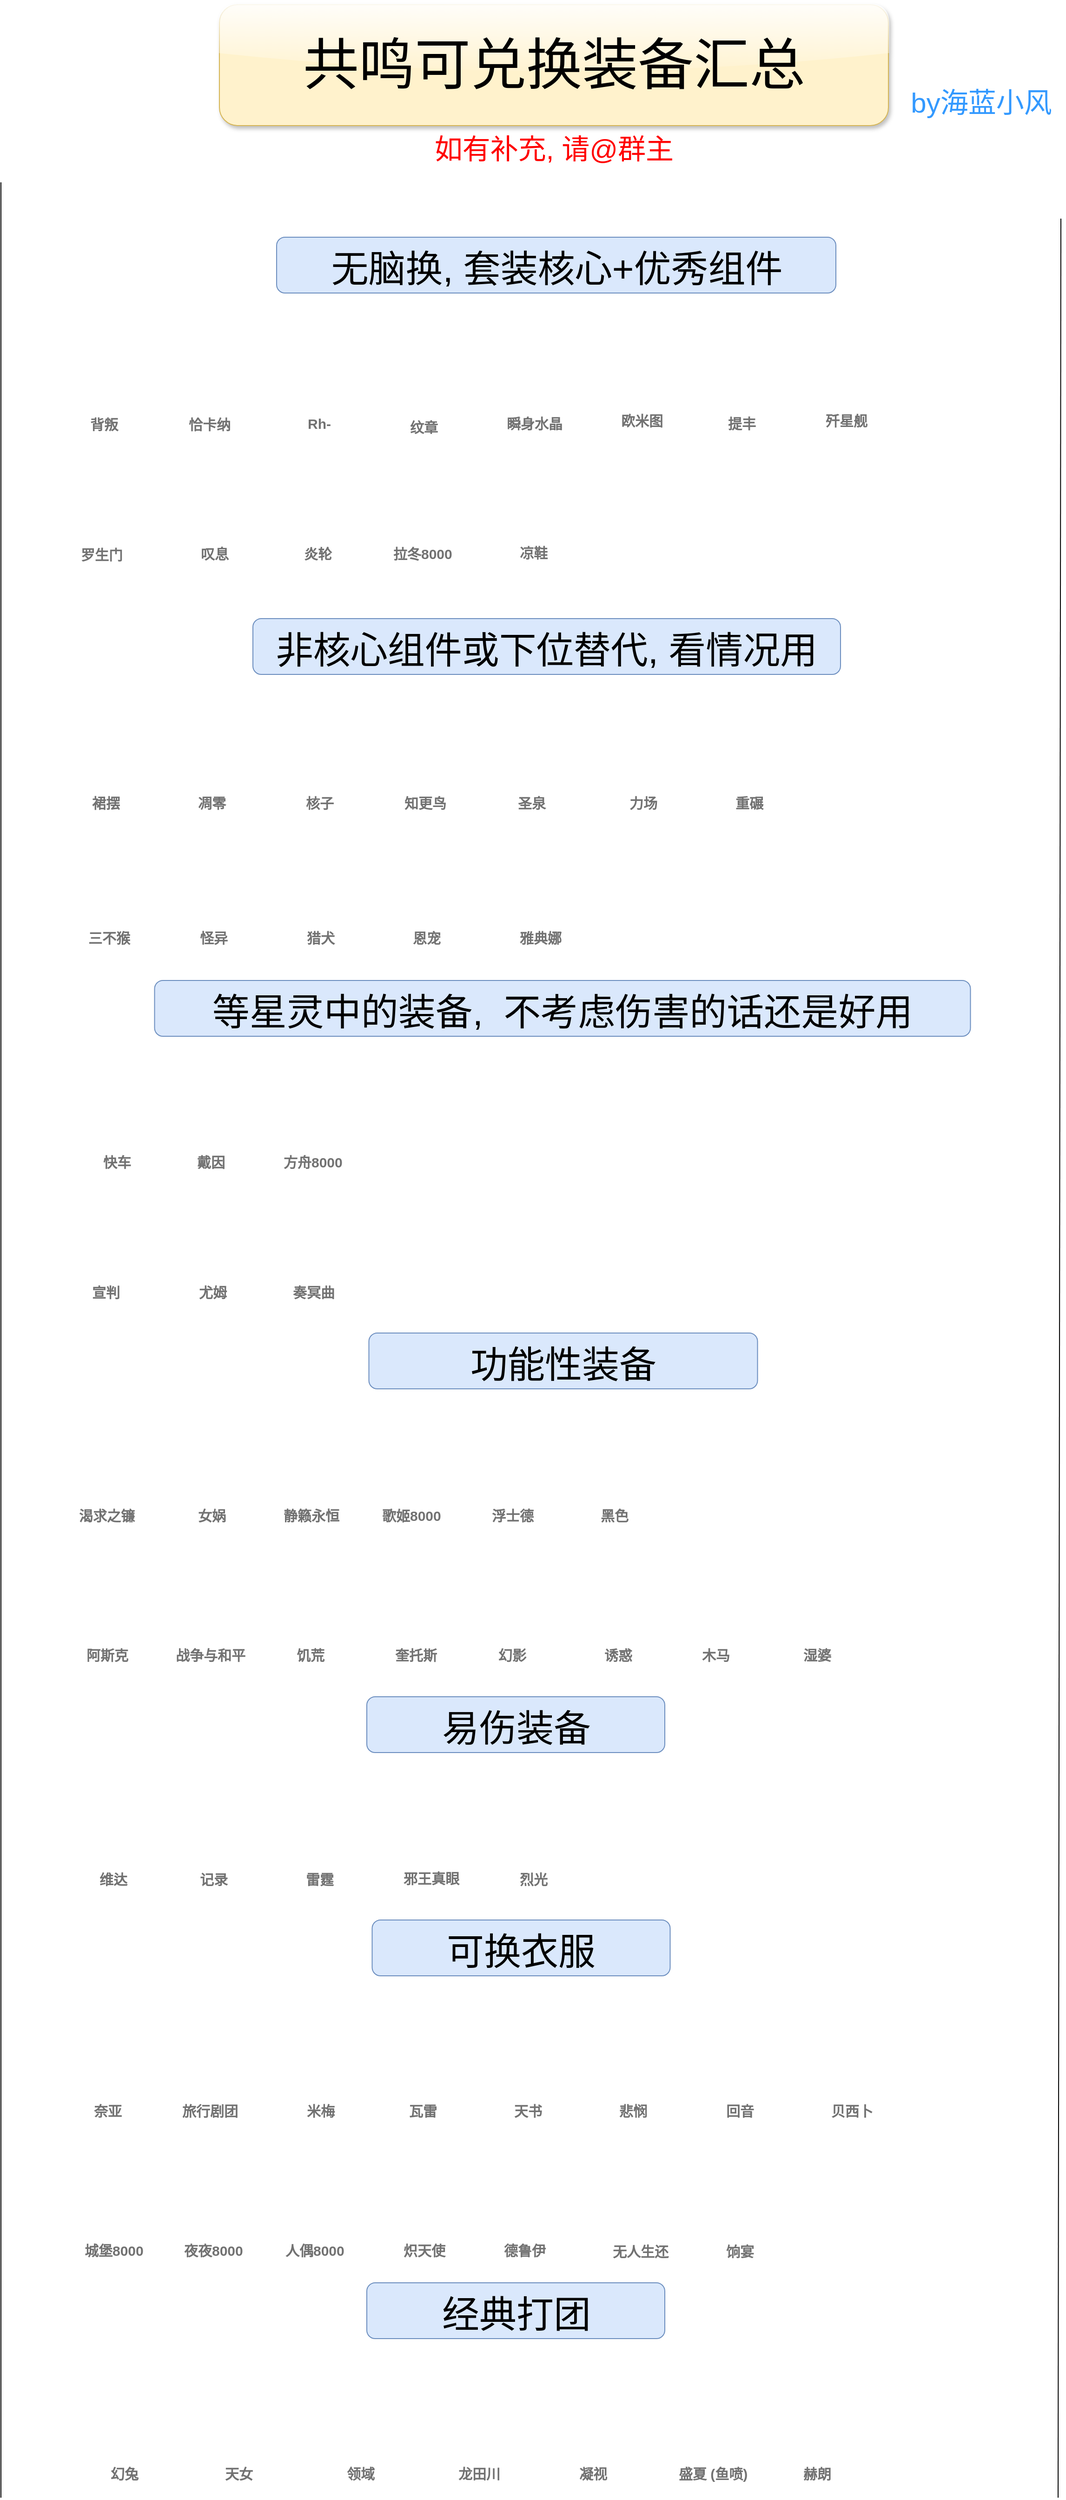 <mxfile version="20.3.6" type="device"><diagram id="v9xM20AVzfC2JWc3bpF8" name="第 1 页"><mxGraphModel dx="1954" dy="1378" grid="1" gridSize="10" guides="1" tooltips="1" connect="1" arrows="1" fold="1" page="1" pageScale="1" pageWidth="827" pageHeight="1169" math="0" shadow="0"><root><mxCell id="0"/><mxCell id="1" parent="0"/><mxCell id="ifCf1jBGVVrlP4KMeOd0-1" value="&lt;span style=&quot;color: rgb(114, 114, 114); font-family: &amp;quot;Microsoft YaHei&amp;quot;, Avenir, Helvetica, Arial, sans-serif; font-size: 15px; font-style: normal; font-variant-ligatures: normal; font-variant-caps: normal; font-weight: 700; letter-spacing: normal; orphans: 2; text-align: left; text-indent: 0px; text-transform: none; widows: 2; word-spacing: 0px; -webkit-text-stroke-width: 0px; background-color: rgb(255, 255, 255); text-decoration-thickness: initial; text-decoration-style: initial; text-decoration-color: initial; float: none; display: inline !important;&quot;&gt;背叛&lt;/span&gt;" style="text;whiteSpace=wrap;html=1;" parent="1" vertex="1"><mxGeometry x="684" y="566" width="60" height="40" as="geometry"/></mxCell><mxCell id="ifCf1jBGVVrlP4KMeOd0-2" value="" style="shape=image;verticalLabelPosition=bottom;labelBackgroundColor=default;verticalAlign=top;aspect=fixed;imageAspect=0;image=http://static.image.mihoyo.com/hsod2_webview/images/broadcast_top/equip_icon/png/3965.png;" parent="1" vertex="1"><mxGeometry x="770" y="470" width="100" height="100" as="geometry"/></mxCell><mxCell id="ifCf1jBGVVrlP4KMeOd0-3" value="&lt;span style=&quot;color: rgb(114, 114, 114); font-family: &amp;quot;Microsoft YaHei&amp;quot;, Avenir, Helvetica, Arial, sans-serif; font-size: 15px; font-style: normal; font-variant-ligatures: normal; font-variant-caps: normal; font-weight: 700; letter-spacing: normal; orphans: 2; text-align: left; text-indent: 0px; text-transform: none; widows: 2; word-spacing: 0px; -webkit-text-stroke-width: 0px; background-color: rgb(255, 255, 255); text-decoration-thickness: initial; text-decoration-style: initial; text-decoration-color: initial; float: none; display: inline !important;&quot;&gt;恰卡纳&lt;/span&gt;" style="text;whiteSpace=wrap;html=1;" parent="1" vertex="1"><mxGeometry x="790" y="566" width="80" height="40" as="geometry"/></mxCell><mxCell id="ifCf1jBGVVrlP4KMeOd0-4" value="" style="shape=image;verticalLabelPosition=bottom;labelBackgroundColor=default;verticalAlign=top;aspect=fixed;imageAspect=0;image=http://static.image.mihoyo.com/hsod2_webview/images/broadcast_top/equip_icon/png/1679.png;" parent="1" vertex="1"><mxGeometry x="654" y="470" width="100" height="100" as="geometry"/></mxCell><mxCell id="ifCf1jBGVVrlP4KMeOd0-5" value="" style="shape=image;verticalLabelPosition=bottom;labelBackgroundColor=default;verticalAlign=top;aspect=fixed;imageAspect=0;image=http://static.image.mihoyo.com/hsod2_webview/images/broadcast_top/equip_icon/png/3182.png;" parent="1" vertex="1"><mxGeometry x="883.5" y="468" width="101" height="101" as="geometry"/></mxCell><mxCell id="ifCf1jBGVVrlP4KMeOd0-6" value="&lt;span style=&quot;color: rgb(114, 114, 114); font-family: &amp;quot;Microsoft YaHei&amp;quot;, Avenir, Helvetica, Arial, sans-serif; font-size: 15px; font-style: normal; font-variant-ligatures: normal; font-variant-caps: normal; font-weight: 700; letter-spacing: normal; orphans: 2; text-align: left; text-indent: 0px; text-transform: none; widows: 2; word-spacing: 0px; -webkit-text-stroke-width: 0px; background-color: rgb(255, 255, 255); text-decoration-thickness: initial; text-decoration-style: initial; text-decoration-color: initial; float: none; display: inline !important;&quot;&gt;Rh-&lt;/span&gt;" style="text;whiteSpace=wrap;html=1;" parent="1" vertex="1"><mxGeometry x="917.5" y="565" width="60" height="40" as="geometry"/></mxCell><mxCell id="ifCf1jBGVVrlP4KMeOd0-7" value="" style="shape=image;verticalLabelPosition=bottom;labelBackgroundColor=default;verticalAlign=top;aspect=fixed;imageAspect=0;image=http://static.image.mihoyo.com/hsod2_webview/images/broadcast_top/equip_icon/png/2525.png;" parent="1" vertex="1"><mxGeometry x="770" y="2279" width="100" height="100" as="geometry"/></mxCell><mxCell id="ifCf1jBGVVrlP4KMeOd0-8" value="&lt;span style=&quot;color: rgb(114, 114, 114); font-family: &amp;quot;Microsoft YaHei&amp;quot;, Avenir, Helvetica, Arial, sans-serif; font-size: 15px; font-style: normal; font-variant-ligatures: normal; font-variant-caps: normal; font-weight: 700; letter-spacing: normal; orphans: 2; text-align: left; text-indent: 0px; text-transform: none; widows: 2; word-spacing: 0px; -webkit-text-stroke-width: 0px; background-color: rgb(255, 255, 255); text-decoration-thickness: initial; text-decoration-style: initial; text-decoration-color: initial; float: none; display: inline !important;&quot;&gt;旅行剧团&lt;/span&gt;" style="text;whiteSpace=wrap;html=1;" parent="1" vertex="1"><mxGeometry x="783" y="2379" width="90" height="40" as="geometry"/></mxCell><mxCell id="ifCf1jBGVVrlP4KMeOd0-9" value="" style="shape=image;verticalLabelPosition=bottom;labelBackgroundColor=default;verticalAlign=top;aspect=fixed;imageAspect=0;image=http://static.image.mihoyo.com/hsod2_webview/images/broadcast_top/equip_icon/png/3961.png;" parent="1" vertex="1"><mxGeometry x="656" y="873" width="100" height="100" as="geometry"/></mxCell><mxCell id="ifCf1jBGVVrlP4KMeOd0-10" value="&lt;span style=&quot;color: rgb(114, 114, 114); font-family: &amp;quot;Microsoft YaHei&amp;quot;, Avenir, Helvetica, Arial, sans-serif; font-size: 15px; font-style: normal; font-variant-ligatures: normal; font-variant-caps: normal; font-weight: 700; letter-spacing: normal; orphans: 2; text-align: left; text-indent: 0px; text-transform: none; widows: 2; word-spacing: 0px; -webkit-text-stroke-width: 0px; background-color: rgb(255, 255, 255); text-decoration-thickness: initial; text-decoration-style: initial; text-decoration-color: initial; float: none; display: inline !important;&quot;&gt;裙摆&lt;/span&gt;" style="text;whiteSpace=wrap;html=1;" parent="1" vertex="1"><mxGeometry x="686" y="973" width="60" height="40" as="geometry"/></mxCell><mxCell id="ifCf1jBGVVrlP4KMeOd0-11" value="" style="shape=image;verticalLabelPosition=bottom;labelBackgroundColor=default;verticalAlign=top;aspect=fixed;imageAspect=0;image=http://static.image.mihoyo.com/hsod2_webview/images/broadcast_top/equip_icon/png/4282.png;" parent="1" vertex="1"><mxGeometry x="772.13" y="873" width="100" height="100" as="geometry"/></mxCell><mxCell id="ifCf1jBGVVrlP4KMeOd0-12" value="&lt;span style=&quot;color: rgb(114, 114, 114); font-family: &amp;quot;Microsoft YaHei&amp;quot;, Avenir, Helvetica, Arial, sans-serif; font-size: 15px; font-style: normal; font-variant-ligatures: normal; font-variant-caps: normal; font-weight: 700; letter-spacing: normal; orphans: 2; text-align: left; text-indent: 0px; text-transform: none; widows: 2; word-spacing: 0px; -webkit-text-stroke-width: 0px; background-color: rgb(255, 255, 255); text-decoration-thickness: initial; text-decoration-style: initial; text-decoration-color: initial; float: none; display: inline !important;&quot;&gt;凋零&lt;/span&gt;" style="text;whiteSpace=wrap;html=1;" parent="1" vertex="1"><mxGeometry x="800.13" y="973" width="60" height="40" as="geometry"/></mxCell><mxCell id="ifCf1jBGVVrlP4KMeOd0-13" value="" style="shape=image;verticalLabelPosition=bottom;labelBackgroundColor=default;verticalAlign=top;aspect=fixed;imageAspect=0;image=http://static.image.mihoyo.com/hsod2_webview/images/broadcast_top/equip_icon/png/3743.png;" parent="1" vertex="1"><mxGeometry x="1225" y="466" width="100" height="100" as="geometry"/></mxCell><mxCell id="ifCf1jBGVVrlP4KMeOd0-14" value="&lt;span style=&quot;color: rgb(114, 114, 114); font-family: &amp;quot;Microsoft YaHei&amp;quot;, Avenir, Helvetica, Arial, sans-serif; font-size: 15px; font-style: normal; font-variant-ligatures: normal; font-variant-caps: normal; font-weight: 700; letter-spacing: normal; orphans: 2; text-align: left; text-indent: 0px; text-transform: none; widows: 2; word-spacing: 0px; -webkit-text-stroke-width: 0px; background-color: rgb(255, 255, 255); text-decoration-thickness: initial; text-decoration-style: initial; text-decoration-color: initial; float: none; display: inline !important;&quot;&gt;欧米图&lt;/span&gt;" style="text;whiteSpace=wrap;html=1;" parent="1" vertex="1"><mxGeometry x="1255" y="562" width="80" height="40" as="geometry"/></mxCell><mxCell id="ifCf1jBGVVrlP4KMeOd0-15" value="" style="shape=image;verticalLabelPosition=bottom;labelBackgroundColor=default;verticalAlign=top;aspect=fixed;imageAspect=0;image=http://static.image.mihoyo.com/hsod2_webview/images/broadcast_top/equip_icon/png/4111.png;" parent="1" vertex="1"><mxGeometry x="1339.88" y="465" width="100" height="100" as="geometry"/></mxCell><mxCell id="ifCf1jBGVVrlP4KMeOd0-16" value="&lt;span style=&quot;color: rgb(114, 114, 114); font-family: &amp;quot;Microsoft YaHei&amp;quot;, Avenir, Helvetica, Arial, sans-serif; font-size: 15px; font-style: normal; font-variant-ligatures: normal; font-variant-caps: normal; font-weight: 700; letter-spacing: normal; orphans: 2; text-align: left; text-indent: 0px; text-transform: none; widows: 2; word-spacing: 0px; -webkit-text-stroke-width: 0px; background-color: rgb(255, 255, 255); text-decoration-thickness: initial; text-decoration-style: initial; text-decoration-color: initial; float: none; display: inline !important;&quot;&gt;提丰&lt;/span&gt;" style="text;whiteSpace=wrap;html=1;" parent="1" vertex="1"><mxGeometry x="1369.88" y="565" width="60" height="40" as="geometry"/></mxCell><mxCell id="ifCf1jBGVVrlP4KMeOd0-17" value="" style="shape=image;verticalLabelPosition=bottom;labelBackgroundColor=default;verticalAlign=top;aspect=fixed;imageAspect=0;image=http://static.image.mihoyo.com/hsod2_webview/images/broadcast_top/equip_icon/png/835.png;" parent="1" vertex="1"><mxGeometry x="997.88" y="468" width="101" height="101" as="geometry"/></mxCell><mxCell id="ifCf1jBGVVrlP4KMeOd0-18" value="&lt;span style=&quot;color: rgb(114, 114, 114); font-family: &amp;quot;Microsoft YaHei&amp;quot;, Avenir, Helvetica, Arial, sans-serif; font-size: 15px; font-style: normal; font-variant-ligatures: normal; font-variant-caps: normal; font-weight: 700; letter-spacing: normal; orphans: 2; text-align: left; text-indent: 0px; text-transform: none; widows: 2; word-spacing: 0px; -webkit-text-stroke-width: 0px; background-color: rgb(255, 255, 255); text-decoration-thickness: initial; text-decoration-style: initial; text-decoration-color: initial; float: none; display: inline !important;&quot;&gt;纹章&lt;/span&gt;" style="text;whiteSpace=wrap;html=1;" parent="1" vertex="1"><mxGeometry x="1027.88" y="569" width="60" height="40" as="geometry"/></mxCell><mxCell id="ifCf1jBGVVrlP4KMeOd0-19" value="" style="shape=image;verticalLabelPosition=bottom;labelBackgroundColor=default;verticalAlign=top;aspect=fixed;imageAspect=0;image=http://static.image.mihoyo.com/hsod2_webview/images/broadcast_top/equip_icon/png/927.png;" parent="1" vertex="1"><mxGeometry x="1112" y="468" width="100" height="100" as="geometry"/></mxCell><mxCell id="ifCf1jBGVVrlP4KMeOd0-20" value="&lt;span style=&quot;color: rgb(114, 114, 114); font-family: &amp;quot;Microsoft YaHei&amp;quot;, Avenir, Helvetica, Arial, sans-serif; font-size: 15px; font-style: normal; font-variant-ligatures: normal; font-variant-caps: normal; font-weight: 700; letter-spacing: normal; orphans: 2; text-align: left; text-indent: 0px; text-transform: none; widows: 2; word-spacing: 0px; -webkit-text-stroke-width: 0px; background-color: rgb(255, 255, 255); text-decoration-thickness: initial; text-decoration-style: initial; text-decoration-color: initial; float: none; display: inline !important;&quot;&gt;瞬身水晶&lt;/span&gt;" style="text;whiteSpace=wrap;html=1;" parent="1" vertex="1"><mxGeometry x="1132" y="565" width="90" height="40" as="geometry"/></mxCell><mxCell id="ifCf1jBGVVrlP4KMeOd0-21" value="" style="shape=image;verticalLabelPosition=bottom;labelBackgroundColor=default;verticalAlign=top;aspect=fixed;imageAspect=0;image=http://static.image.mihoyo.com/hsod2_webview/images/broadcast_top/equip_icon/png/3380.png;" parent="1" vertex="1"><mxGeometry x="1114" y="871" width="102" height="102" as="geometry"/></mxCell><mxCell id="ifCf1jBGVVrlP4KMeOd0-22" value="&lt;span style=&quot;color: rgb(114, 114, 114); font-family: &amp;quot;Microsoft YaHei&amp;quot;, Avenir, Helvetica, Arial, sans-serif; font-size: 15px; font-style: normal; font-variant-ligatures: normal; font-variant-caps: normal; font-weight: 700; letter-spacing: normal; orphans: 2; text-align: left; text-indent: 0px; text-transform: none; widows: 2; word-spacing: 0px; -webkit-text-stroke-width: 0px; background-color: rgb(255, 255, 255); text-decoration-thickness: initial; text-decoration-style: initial; text-decoration-color: initial; float: none; display: inline !important;&quot;&gt;圣泉&lt;/span&gt;" style="text;whiteSpace=wrap;html=1;" parent="1" vertex="1"><mxGeometry x="1144" y="973" width="90" height="40" as="geometry"/></mxCell><mxCell id="ifCf1jBGVVrlP4KMeOd0-23" value="" style="shape=image;verticalLabelPosition=bottom;labelBackgroundColor=default;verticalAlign=top;aspect=fixed;imageAspect=0;image=http://static.image.mihoyo.com/hsod2_webview/images/broadcast_top/equip_icon/png/728.png;" parent="1" vertex="1"><mxGeometry x="772.25" y="1018" width="100" height="100" as="geometry"/></mxCell><mxCell id="ifCf1jBGVVrlP4KMeOd0-24" value="&lt;span style=&quot;color: rgb(114, 114, 114); font-family: &amp;quot;Microsoft YaHei&amp;quot;, Avenir, Helvetica, Arial, sans-serif; font-size: 15px; font-style: normal; font-variant-ligatures: normal; font-variant-caps: normal; font-weight: 700; letter-spacing: normal; orphans: 2; text-align: left; text-indent: 0px; text-transform: none; widows: 2; word-spacing: 0px; -webkit-text-stroke-width: 0px; background-color: rgb(255, 255, 255); text-decoration-thickness: initial; text-decoration-style: initial; text-decoration-color: initial; float: none; display: inline !important;&quot;&gt;怪异&lt;/span&gt;" style="text;whiteSpace=wrap;html=1;" parent="1" vertex="1"><mxGeometry x="802.25" y="1118" width="60" height="40" as="geometry"/></mxCell><mxCell id="ifCf1jBGVVrlP4KMeOd0-25" value="" style="shape=image;verticalLabelPosition=bottom;labelBackgroundColor=default;verticalAlign=top;aspect=fixed;imageAspect=0;image=http://static.image.mihoyo.com/hsod2_webview/images/broadcast_top/equip_icon/png/1803.png;" parent="1" vertex="1"><mxGeometry x="769" y="605" width="100" height="100" as="geometry"/></mxCell><mxCell id="ifCf1jBGVVrlP4KMeOd0-26" value="&lt;span style=&quot;color: rgb(114, 114, 114); font-family: &amp;quot;Microsoft YaHei&amp;quot;, Avenir, Helvetica, Arial, sans-serif; font-size: 15px; font-style: normal; font-variant-ligatures: normal; font-variant-caps: normal; font-weight: 700; letter-spacing: normal; orphans: 2; text-align: left; text-indent: 0px; text-transform: none; widows: 2; word-spacing: 0px; -webkit-text-stroke-width: 0px; background-color: rgb(255, 255, 255); text-decoration-thickness: initial; text-decoration-style: initial; text-decoration-color: initial; float: none; display: inline !important;&quot;&gt;叹息&lt;/span&gt;" style="text;whiteSpace=wrap;html=1;" parent="1" vertex="1"><mxGeometry x="803" y="705" width="60" height="40" as="geometry"/></mxCell><mxCell id="ifCf1jBGVVrlP4KMeOd0-27" value="" style="shape=image;verticalLabelPosition=bottom;labelBackgroundColor=default;verticalAlign=top;aspect=fixed;imageAspect=0;image=http://static.image.mihoyo.com/hsod2_webview/images/broadcast_top/equip_icon/png/3600.png;" parent="1" vertex="1"><mxGeometry x="998" y="873" width="100" height="100" as="geometry"/></mxCell><mxCell id="ifCf1jBGVVrlP4KMeOd0-28" value="&lt;span style=&quot;color: rgb(114, 114, 114); font-family: &amp;quot;Microsoft YaHei&amp;quot;, Avenir, Helvetica, Arial, sans-serif; font-size: 15px; font-style: normal; font-variant-ligatures: normal; font-variant-caps: normal; font-weight: 700; letter-spacing: normal; orphans: 2; text-align: left; text-indent: 0px; text-transform: none; widows: 2; word-spacing: 0px; -webkit-text-stroke-width: 0px; background-color: rgb(255, 255, 255); text-decoration-thickness: initial; text-decoration-style: initial; text-decoration-color: initial; float: none; display: inline !important;&quot;&gt;知更鸟&lt;/span&gt;" style="text;whiteSpace=wrap;html=1;" parent="1" vertex="1"><mxGeometry x="1022" y="973" width="80" height="40" as="geometry"/></mxCell><mxCell id="ifCf1jBGVVrlP4KMeOd0-29" value="" style="shape=image;verticalLabelPosition=bottom;labelBackgroundColor=default;verticalAlign=top;aspect=fixed;imageAspect=0;image=http://static.image.mihoyo.com/hsod2_webview/images/broadcast_top/equip_icon/png/3423.png;" parent="1" vertex="1"><mxGeometry x="657.5" y="1259" width="100" height="100" as="geometry"/></mxCell><mxCell id="ifCf1jBGVVrlP4KMeOd0-30" value="&lt;span style=&quot;color: rgb(114, 114, 114); font-family: &amp;quot;Microsoft YaHei&amp;quot;, Avenir, Helvetica, Arial, sans-serif; font-size: 15px; font-style: normal; font-variant-ligatures: normal; font-variant-caps: normal; font-weight: 700; letter-spacing: normal; orphans: 2; text-align: left; text-indent: 0px; text-transform: none; widows: 2; word-spacing: 0px; -webkit-text-stroke-width: 0px; background-color: rgb(255, 255, 255); text-decoration-thickness: initial; text-decoration-style: initial; text-decoration-color: initial; float: none; display: inline !important;&quot;&gt;快车&lt;/span&gt;" style="text;whiteSpace=wrap;html=1;" parent="1" vertex="1"><mxGeometry x="697.5" y="1359" width="60" height="40" as="geometry"/></mxCell><mxCell id="ifCf1jBGVVrlP4KMeOd0-31" value="" style="shape=image;verticalLabelPosition=bottom;labelBackgroundColor=default;verticalAlign=top;aspect=fixed;imageAspect=0;image=http://static.image.mihoyo.com/hsod2_webview/images/broadcast_top/equip_icon/png/807.png;" parent="1" vertex="1"><mxGeometry x="879.5" y="1399" width="100" height="100" as="geometry"/></mxCell><mxCell id="ifCf1jBGVVrlP4KMeOd0-32" value="&lt;span style=&quot;color: rgb(114, 114, 114); font-family: &amp;quot;Microsoft YaHei&amp;quot;, Avenir, Helvetica, Arial, sans-serif; font-size: 15px; font-style: normal; font-variant-ligatures: normal; font-variant-caps: normal; font-weight: 700; letter-spacing: normal; orphans: 2; text-align: left; text-indent: 0px; text-transform: none; widows: 2; word-spacing: 0px; -webkit-text-stroke-width: 0px; background-color: rgb(255, 255, 255); text-decoration-thickness: initial; text-decoration-style: initial; text-decoration-color: initial; float: none; display: inline !important;&quot;&gt;奏冥曲&lt;/span&gt;" style="text;whiteSpace=wrap;html=1;" parent="1" vertex="1"><mxGeometry x="902" y="1499" width="80" height="40" as="geometry"/></mxCell><mxCell id="ifCf1jBGVVrlP4KMeOd0-33" value="" style="shape=image;verticalLabelPosition=bottom;labelBackgroundColor=default;verticalAlign=top;aspect=fixed;imageAspect=0;image=http://static.image.mihoyo.com/hsod2_webview/images/broadcast_top/equip_icon/png/3444.png;" parent="1" vertex="1"><mxGeometry x="768" y="1399" width="100" height="100" as="geometry"/></mxCell><mxCell id="ifCf1jBGVVrlP4KMeOd0-34" value="&lt;span style=&quot;color: rgb(114, 114, 114); font-family: &amp;quot;Microsoft YaHei&amp;quot;, Avenir, Helvetica, Arial, sans-serif; font-size: 15px; font-style: normal; font-variant-ligatures: normal; font-variant-caps: normal; font-weight: 700; letter-spacing: normal; orphans: 2; text-align: left; text-indent: 0px; text-transform: none; widows: 2; word-spacing: 0px; -webkit-text-stroke-width: 0px; background-color: rgb(255, 255, 255); text-decoration-thickness: initial; text-decoration-style: initial; text-decoration-color: initial; float: none; display: inline !important;&quot;&gt;尤姆&lt;/span&gt;" style="text;whiteSpace=wrap;html=1;" parent="1" vertex="1"><mxGeometry x="800.5" y="1499" width="60" height="40" as="geometry"/></mxCell><mxCell id="ifCf1jBGVVrlP4KMeOd0-37" value="" style="shape=image;verticalLabelPosition=bottom;labelBackgroundColor=default;verticalAlign=top;aspect=fixed;imageAspect=0;image=http://static.image.mihoyo.com/hsod2_webview/images/broadcast_top/equip_icon/png/4037.png;" parent="1" vertex="1"><mxGeometry x="883.5" y="605" width="100" height="100" as="geometry"/></mxCell><mxCell id="ifCf1jBGVVrlP4KMeOd0-38" value="&lt;span style=&quot;color: rgb(114, 114, 114); font-family: &amp;quot;Microsoft YaHei&amp;quot;, Avenir, Helvetica, Arial, sans-serif; font-size: 15px; font-style: normal; font-variant-ligatures: normal; font-variant-caps: normal; font-weight: 700; letter-spacing: normal; orphans: 2; text-align: left; text-indent: 0px; text-transform: none; widows: 2; word-spacing: 0px; -webkit-text-stroke-width: 0px; background-color: rgb(255, 255, 255); text-decoration-thickness: initial; text-decoration-style: initial; text-decoration-color: initial; float: none; display: inline !important;&quot;&gt;炎轮&lt;/span&gt;" style="text;whiteSpace=wrap;html=1;" parent="1" vertex="1"><mxGeometry x="913.5" y="705" width="60" height="40" as="geometry"/></mxCell><mxCell id="ifCf1jBGVVrlP4KMeOd0-39" value="&lt;span style=&quot;color: rgb(114, 114, 114); font-family: &amp;quot;Microsoft YaHei&amp;quot;, Avenir, Helvetica, Arial, sans-serif; font-size: 15px; font-style: normal; font-variant-ligatures: normal; font-variant-caps: normal; font-weight: 700; letter-spacing: normal; orphans: 2; text-align: left; text-indent: 0px; text-transform: none; widows: 2; word-spacing: 0px; -webkit-text-stroke-width: 0px; background-color: rgb(255, 255, 255); text-decoration-thickness: initial; text-decoration-style: initial; text-decoration-color: initial; float: none; display: inline !important;&quot;&gt;三不猴&lt;/span&gt;" style="text;whiteSpace=wrap;html=1;" parent="1" vertex="1"><mxGeometry x="681.75" y="1118" width="80" height="40" as="geometry"/></mxCell><mxCell id="ifCf1jBGVVrlP4KMeOd0-40" value="" style="shape=image;verticalLabelPosition=bottom;labelBackgroundColor=default;verticalAlign=top;aspect=fixed;imageAspect=0;image=http://static.image.mihoyo.com/hsod2_webview/images/broadcast_top/equip_icon/png/3666.png;" parent="1" vertex="1"><mxGeometry x="656" y="1789" width="100" height="100" as="geometry"/></mxCell><mxCell id="ifCf1jBGVVrlP4KMeOd0-41" value="&lt;span style=&quot;color: rgb(114, 114, 114); font-family: &amp;quot;Microsoft YaHei&amp;quot;, Avenir, Helvetica, Arial, sans-serif; font-size: 15px; font-style: normal; font-variant-ligatures: normal; font-variant-caps: normal; font-weight: 700; letter-spacing: normal; orphans: 2; text-align: left; text-indent: 0px; text-transform: none; widows: 2; word-spacing: 0px; -webkit-text-stroke-width: 0px; background-color: rgb(255, 255, 255); text-decoration-thickness: initial; text-decoration-style: initial; text-decoration-color: initial; float: none; display: inline !important;&quot;&gt;阿斯克&lt;/span&gt;" style="text;whiteSpace=wrap;html=1;" parent="1" vertex="1"><mxGeometry x="680" y="1889" width="80" height="40" as="geometry"/></mxCell><mxCell id="ifCf1jBGVVrlP4KMeOd0-42" value="" style="shape=image;verticalLabelPosition=bottom;labelBackgroundColor=default;verticalAlign=top;aspect=fixed;imageAspect=0;image=http://static.image.mihoyo.com/hsod2_webview/images/broadcast_top/equip_icon/png/3479.png;" parent="1" vertex="1"><mxGeometry x="766" y="1789" width="100" height="100" as="geometry"/></mxCell><mxCell id="ifCf1jBGVVrlP4KMeOd0-43" value="&lt;span style=&quot;color: rgb(114, 114, 114); font-family: &amp;quot;Microsoft YaHei&amp;quot;, Avenir, Helvetica, Arial, sans-serif; font-size: 15px; font-style: normal; font-variant-ligatures: normal; font-variant-caps: normal; font-weight: 700; letter-spacing: normal; orphans: 2; text-align: left; text-indent: 0px; text-transform: none; widows: 2; word-spacing: 0px; -webkit-text-stroke-width: 0px; background-color: rgb(255, 255, 255); text-decoration-thickness: initial; text-decoration-style: initial; text-decoration-color: initial; float: none; display: inline !important;&quot;&gt;战争与和平&lt;/span&gt;" style="text;whiteSpace=wrap;html=1;" parent="1" vertex="1"><mxGeometry x="775.5" y="1889" width="110" height="40" as="geometry"/></mxCell><mxCell id="ifCf1jBGVVrlP4KMeOd0-44" value="" style="shape=image;verticalLabelPosition=bottom;labelBackgroundColor=default;verticalAlign=top;aspect=fixed;imageAspect=0;image=http://static.image.mihoyo.com/hsod2_webview/images/broadcast_top/equip_icon/png/3940.png;" parent="1" vertex="1"><mxGeometry x="656.75" y="1018" width="100" height="100" as="geometry"/></mxCell><mxCell id="ifCf1jBGVVrlP4KMeOd0-45" value="" style="shape=image;verticalLabelPosition=bottom;labelBackgroundColor=default;verticalAlign=top;aspect=fixed;imageAspect=0;image=http://static.image.mihoyo.com/hsod2_webview/images/broadcast_top/equip_icon/png/697.png;" parent="1" vertex="1"><mxGeometry x="876.5" y="1639" width="100" height="100" as="geometry"/></mxCell><mxCell id="ifCf1jBGVVrlP4KMeOd0-46" value="&lt;span style=&quot;color: rgb(114, 114, 114); font-family: &amp;quot;Microsoft YaHei&amp;quot;, Avenir, Helvetica, Arial, sans-serif; font-size: 15px; font-style: normal; font-variant-ligatures: normal; font-variant-caps: normal; font-weight: 700; letter-spacing: normal; orphans: 2; text-align: left; text-indent: 0px; text-transform: none; widows: 2; word-spacing: 0px; -webkit-text-stroke-width: 0px; background-color: rgb(255, 255, 255); text-decoration-thickness: initial; text-decoration-style: initial; text-decoration-color: initial; float: none; display: inline !important;&quot;&gt;静籁永恒&lt;/span&gt;" style="text;whiteSpace=wrap;html=1;" parent="1" vertex="1"><mxGeometry x="892" y="1739" width="90" height="40" as="geometry"/></mxCell><mxCell id="ifCf1jBGVVrlP4KMeOd0-47" value="" style="shape=image;verticalLabelPosition=bottom;labelBackgroundColor=default;verticalAlign=top;aspect=fixed;imageAspect=0;image=http://static.image.mihoyo.com/hsod2_webview/images/broadcast_top/equip_icon/png/3651.png;" parent="1" vertex="1"><mxGeometry x="656" y="1639" width="100" height="100" as="geometry"/></mxCell><mxCell id="ifCf1jBGVVrlP4KMeOd0-48" value="&lt;span style=&quot;color: rgb(114, 114, 114); font-family: &amp;quot;Microsoft YaHei&amp;quot;, Avenir, Helvetica, Arial, sans-serif; font-size: 15px; font-style: normal; font-variant-ligatures: normal; font-variant-caps: normal; font-weight: 700; letter-spacing: normal; orphans: 2; text-align: left; text-indent: 0px; text-transform: none; widows: 2; word-spacing: 0px; -webkit-text-stroke-width: 0px; background-color: rgb(255, 255, 255); text-decoration-thickness: initial; text-decoration-style: initial; text-decoration-color: initial; float: none; display: inline !important;&quot;&gt;渴求之镰&lt;/span&gt;" style="text;whiteSpace=wrap;html=1;" parent="1" vertex="1"><mxGeometry x="672" y="1739" width="90" height="40" as="geometry"/></mxCell><mxCell id="ifCf1jBGVVrlP4KMeOd0-49" value="" style="shape=image;verticalLabelPosition=bottom;labelBackgroundColor=default;verticalAlign=top;aspect=fixed;imageAspect=0;image=http://static.image.mihoyo.com/hsod2_webview/images/broadcast_top/equip_icon/png/2818.png;" parent="1" vertex="1"><mxGeometry x="799" y="2669" width="100" height="100" as="geometry"/></mxCell><mxCell id="ifCf1jBGVVrlP4KMeOd0-50" value="&lt;span style=&quot;color: rgb(114, 114, 114); font-family: &amp;quot;Microsoft YaHei&amp;quot;, Avenir, Helvetica, Arial, sans-serif; font-size: 15px; font-style: normal; font-variant-ligatures: normal; font-variant-caps: normal; font-weight: 700; letter-spacing: normal; orphans: 2; text-align: left; text-indent: 0px; text-transform: none; widows: 2; word-spacing: 0px; -webkit-text-stroke-width: 0px; background-color: rgb(255, 255, 255); text-decoration-thickness: initial; text-decoration-style: initial; text-decoration-color: initial; float: none; display: inline !important;&quot;&gt;天女&lt;/span&gt;" style="text;whiteSpace=wrap;html=1;" parent="1" vertex="1"><mxGeometry x="829" y="2769" width="60" height="40" as="geometry"/></mxCell><mxCell id="ifCf1jBGVVrlP4KMeOd0-51" value="" style="shape=image;verticalLabelPosition=bottom;labelBackgroundColor=default;verticalAlign=top;aspect=fixed;imageAspect=0;image=http://static.image.mihoyo.com/hsod2_webview/images/broadcast_top/equip_icon/png/870.png;" parent="1" vertex="1"><mxGeometry x="658" y="2279" width="100" height="100" as="geometry"/></mxCell><mxCell id="ifCf1jBGVVrlP4KMeOd0-52" value="&lt;span style=&quot;color: rgb(114, 114, 114); font-family: &amp;quot;Microsoft YaHei&amp;quot;, Avenir, Helvetica, Arial, sans-serif; font-size: 15px; font-style: normal; font-variant-ligatures: normal; font-variant-caps: normal; font-weight: 700; letter-spacing: normal; orphans: 2; text-align: left; text-indent: 0px; text-transform: none; widows: 2; word-spacing: 0px; -webkit-text-stroke-width: 0px; background-color: rgb(255, 255, 255); text-decoration-thickness: initial; text-decoration-style: initial; text-decoration-color: initial; float: none; display: inline !important;&quot;&gt;奈亚&lt;/span&gt;" style="text;whiteSpace=wrap;html=1;" parent="1" vertex="1"><mxGeometry x="688" y="2379" width="60" height="40" as="geometry"/></mxCell><mxCell id="ifCf1jBGVVrlP4KMeOd0-53" value="" style="shape=image;verticalLabelPosition=bottom;labelBackgroundColor=default;verticalAlign=top;aspect=fixed;imageAspect=0;image=http://static.image.mihoyo.com/hsod2_webview/images/broadcast_top/equip_icon/png/3768.png;" parent="1" vertex="1"><mxGeometry x="1109.88" y="2279" width="100" height="100" as="geometry"/></mxCell><mxCell id="ifCf1jBGVVrlP4KMeOd0-54" value="&lt;span style=&quot;color: rgb(114, 114, 114); font-family: &amp;quot;Microsoft YaHei&amp;quot;, Avenir, Helvetica, Arial, sans-serif; font-size: 15px; font-style: normal; font-variant-ligatures: normal; font-variant-caps: normal; font-weight: 700; letter-spacing: normal; orphans: 2; text-align: left; text-indent: 0px; text-transform: none; widows: 2; word-spacing: 0px; -webkit-text-stroke-width: 0px; background-color: rgb(255, 255, 255); text-decoration-thickness: initial; text-decoration-style: initial; text-decoration-color: initial; float: none; display: inline !important;&quot;&gt;天书&lt;/span&gt;" style="text;whiteSpace=wrap;html=1;" parent="1" vertex="1"><mxGeometry x="1139.88" y="2379" width="60" height="40" as="geometry"/></mxCell><mxCell id="ifCf1jBGVVrlP4KMeOd0-55" value="" style="shape=image;verticalLabelPosition=bottom;labelBackgroundColor=default;verticalAlign=top;aspect=fixed;imageAspect=0;image=http://static.image.mihoyo.com/hsod2_webview/images/broadcast_top/equip_icon/png/2255.png;" parent="1" vertex="1"><mxGeometry x="996.5" y="2279" width="100" height="100" as="geometry"/></mxCell><mxCell id="ifCf1jBGVVrlP4KMeOd0-56" value="&lt;span style=&quot;color: rgb(114, 114, 114); font-family: &amp;quot;Microsoft YaHei&amp;quot;, Avenir, Helvetica, Arial, sans-serif; font-size: 15px; font-style: normal; font-variant-ligatures: normal; font-variant-caps: normal; font-weight: 700; letter-spacing: normal; orphans: 2; text-align: left; text-indent: 0px; text-transform: none; widows: 2; word-spacing: 0px; -webkit-text-stroke-width: 0px; background-color: rgb(255, 255, 255); text-decoration-thickness: initial; text-decoration-style: initial; text-decoration-color: initial; float: none; display: inline !important;&quot;&gt;瓦雷&lt;/span&gt;" style="text;whiteSpace=wrap;html=1;" parent="1" vertex="1"><mxGeometry x="1026.5" y="2379" width="60" height="40" as="geometry"/></mxCell><mxCell id="ifCf1jBGVVrlP4KMeOd0-57" value="" style="shape=image;verticalLabelPosition=bottom;labelBackgroundColor=default;verticalAlign=top;aspect=fixed;imageAspect=0;image=http://static.image.mihoyo.com/hsod2_webview/images/broadcast_top/equip_icon/png/1307.png;" parent="1" vertex="1"><mxGeometry x="769.5" y="2429" width="100" height="100" as="geometry"/></mxCell><mxCell id="ifCf1jBGVVrlP4KMeOd0-58" value="&lt;span style=&quot;color: rgb(114, 114, 114); font-family: &amp;quot;Microsoft YaHei&amp;quot;, Avenir, Helvetica, Arial, sans-serif; font-size: 15px; font-style: normal; font-variant-ligatures: normal; font-variant-caps: normal; font-weight: 700; letter-spacing: normal; orphans: 2; text-align: left; text-indent: 0px; text-transform: none; widows: 2; word-spacing: 0px; -webkit-text-stroke-width: 0px; background-color: rgb(255, 255, 255); text-decoration-thickness: initial; text-decoration-style: initial; text-decoration-color: initial; float: none; display: inline !important;&quot;&gt;夜夜8000&lt;/span&gt;" style="text;whiteSpace=wrap;html=1;" parent="1" vertex="1"><mxGeometry x="784.5" y="2529" width="70" height="40" as="geometry"/></mxCell><mxCell id="ifCf1jBGVVrlP4KMeOd0-59" value="" style="shape=image;verticalLabelPosition=bottom;labelBackgroundColor=default;verticalAlign=top;aspect=fixed;imageAspect=0;image=http://static.image.mihoyo.com/hsod2_webview/images/broadcast_top/equip_icon/png/805.png;" parent="1" vertex="1"><mxGeometry x="883.5" y="2429" width="100" height="100" as="geometry"/></mxCell><mxCell id="ifCf1jBGVVrlP4KMeOd0-60" value="&lt;span style=&quot;color: rgb(114, 114, 114); font-family: &amp;quot;Microsoft YaHei&amp;quot;, Avenir, Helvetica, Arial, sans-serif; font-size: 15px; font-style: normal; font-variant-ligatures: normal; font-variant-caps: normal; font-weight: 700; letter-spacing: normal; orphans: 2; text-align: left; text-indent: 0px; text-transform: none; widows: 2; word-spacing: 0px; -webkit-text-stroke-width: 0px; background-color: rgb(255, 255, 255); text-decoration-thickness: initial; text-decoration-style: initial; text-decoration-color: initial; float: none; display: inline !important;&quot;&gt;人偶8000&lt;/span&gt;" style="text;whiteSpace=wrap;html=1;" parent="1" vertex="1"><mxGeometry x="894" y="2529" width="75" height="40" as="geometry"/></mxCell><mxCell id="ifCf1jBGVVrlP4KMeOd0-61" value="" style="shape=image;verticalLabelPosition=bottom;labelBackgroundColor=default;verticalAlign=top;aspect=fixed;imageAspect=0;image=http://static.image.mihoyo.com/hsod2_webview/images/broadcast_top/equip_icon/png/4129.png;" parent="1" vertex="1"><mxGeometry x="997.88" y="605" width="100" height="100" as="geometry"/></mxCell><mxCell id="ifCf1jBGVVrlP4KMeOd0-62" value="&lt;span style=&quot;color: rgb(114, 114, 114); font-family: &amp;quot;Microsoft YaHei&amp;quot;, Avenir, Helvetica, Arial, sans-serif; font-size: 15px; font-style: normal; font-variant-ligatures: normal; font-variant-caps: normal; font-weight: 700; letter-spacing: normal; orphans: 2; text-align: left; text-indent: 0px; text-transform: none; widows: 2; word-spacing: 0px; -webkit-text-stroke-width: 0px; background-color: rgb(255, 255, 255); text-decoration-thickness: initial; text-decoration-style: initial; text-decoration-color: initial; float: none; display: inline !important;&quot;&gt;拉冬8000&lt;/span&gt;" style="text;whiteSpace=wrap;html=1;" parent="1" vertex="1"><mxGeometry x="1009.88" y="705" width="77" height="40" as="geometry"/></mxCell><mxCell id="ifCf1jBGVVrlP4KMeOd0-63" value="" style="shape=image;verticalLabelPosition=bottom;labelBackgroundColor=default;verticalAlign=top;aspect=fixed;imageAspect=0;image=http://static.image.mihoyo.com/hsod2_webview/images/broadcast_top/equip_icon/png/4062.png;" parent="1" vertex="1"><mxGeometry x="1109" y="2429" width="100" height="100" as="geometry"/></mxCell><mxCell id="ifCf1jBGVVrlP4KMeOd0-64" value="&lt;span style=&quot;color: rgb(114, 114, 114); font-family: &amp;quot;Microsoft YaHei&amp;quot;, Avenir, Helvetica, Arial, sans-serif; font-size: 15px; font-style: normal; font-variant-ligatures: normal; font-variant-caps: normal; font-weight: 700; letter-spacing: normal; orphans: 2; text-align: left; text-indent: 0px; text-transform: none; widows: 2; word-spacing: 0px; -webkit-text-stroke-width: 0px; background-color: rgb(255, 255, 255); text-decoration-thickness: initial; text-decoration-style: initial; text-decoration-color: initial; float: none; display: inline !important;&quot;&gt;德鲁伊&lt;/span&gt;" style="text;whiteSpace=wrap;html=1;" parent="1" vertex="1"><mxGeometry x="1129" y="2529" width="80" height="40" as="geometry"/></mxCell><mxCell id="ifCf1jBGVVrlP4KMeOd0-65" value="" style="shape=image;verticalLabelPosition=bottom;labelBackgroundColor=default;verticalAlign=top;aspect=fixed;imageAspect=0;image=http://static.image.mihoyo.com/hsod2_webview/images/broadcast_top/equip_icon/png/2311.png;" parent="1" vertex="1"><mxGeometry x="1223.25" y="2279" width="100" height="100" as="geometry"/></mxCell><mxCell id="ifCf1jBGVVrlP4KMeOd0-66" value="&lt;span style=&quot;color: rgb(114, 114, 114); font-family: &amp;quot;Microsoft YaHei&amp;quot;, Avenir, Helvetica, Arial, sans-serif; font-size: 15px; font-style: normal; font-variant-ligatures: normal; font-variant-caps: normal; font-weight: 700; letter-spacing: normal; orphans: 2; text-align: left; text-indent: 0px; text-transform: none; widows: 2; word-spacing: 0px; -webkit-text-stroke-width: 0px; background-color: rgb(255, 255, 255); text-decoration-thickness: initial; text-decoration-style: initial; text-decoration-color: initial; float: none; display: inline !important;&quot;&gt;悲悯&lt;/span&gt;" style="text;whiteSpace=wrap;html=1;" parent="1" vertex="1"><mxGeometry x="1253.25" y="2379" width="60" height="40" as="geometry"/></mxCell><mxCell id="ifCf1jBGVVrlP4KMeOd0-67" value="" style="shape=image;verticalLabelPosition=bottom;labelBackgroundColor=default;verticalAlign=top;aspect=fixed;imageAspect=0;image=http://static.image.mihoyo.com/hsod2_webview/images/broadcast_top/equip_icon/png/826.png;" parent="1" vertex="1"><mxGeometry x="1338" y="2279" width="100" height="100" as="geometry"/></mxCell><mxCell id="ifCf1jBGVVrlP4KMeOd0-68" value="&lt;span style=&quot;color: rgb(114, 114, 114); font-family: &amp;quot;Microsoft YaHei&amp;quot;, Avenir, Helvetica, Arial, sans-serif; font-size: 15px; font-style: normal; font-variant-ligatures: normal; font-variant-caps: normal; font-weight: 700; letter-spacing: normal; orphans: 2; text-align: left; text-indent: 0px; text-transform: none; widows: 2; word-spacing: 0px; -webkit-text-stroke-width: 0px; background-color: rgb(255, 255, 255); text-decoration-thickness: initial; text-decoration-style: initial; text-decoration-color: initial; float: none; display: inline !important;&quot;&gt;回音&lt;/span&gt;" style="text;whiteSpace=wrap;html=1;" parent="1" vertex="1"><mxGeometry x="1368" y="2379" width="60" height="40" as="geometry"/></mxCell><mxCell id="ifCf1jBGVVrlP4KMeOd0-69" value="" style="shape=image;verticalLabelPosition=bottom;labelBackgroundColor=default;verticalAlign=top;aspect=fixed;imageAspect=0;image=http://static.image.mihoyo.com/hsod2_webview/images/broadcast_top/equip_icon/png/467.png;" parent="1" vertex="1"><mxGeometry x="883.5" y="2279" width="100" height="100" as="geometry"/></mxCell><mxCell id="ifCf1jBGVVrlP4KMeOd0-70" value="&lt;span style=&quot;color: rgb(114, 114, 114); font-family: &amp;quot;Microsoft YaHei&amp;quot;, Avenir, Helvetica, Arial, sans-serif; font-size: 15px; font-style: normal; font-variant-ligatures: normal; font-variant-caps: normal; font-weight: 700; letter-spacing: normal; orphans: 2; text-align: left; text-indent: 0px; text-transform: none; widows: 2; word-spacing: 0px; -webkit-text-stroke-width: 0px; background-color: rgb(255, 255, 255); text-decoration-thickness: initial; text-decoration-style: initial; text-decoration-color: initial; float: none; display: inline !important;&quot;&gt;米梅&lt;/span&gt;" style="text;whiteSpace=wrap;html=1;" parent="1" vertex="1"><mxGeometry x="916.5" y="2379" width="60" height="40" as="geometry"/></mxCell><mxCell id="ifCf1jBGVVrlP4KMeOd0-71" value="" style="shape=image;verticalLabelPosition=bottom;labelBackgroundColor=default;verticalAlign=top;aspect=fixed;imageAspect=0;image=http://static.image.mihoyo.com/hsod2_webview/images/broadcast_top/equip_icon/png/1023.png;" parent="1" vertex="1"><mxGeometry x="1450.88" y="2279" width="100" height="100" as="geometry"/></mxCell><mxCell id="ifCf1jBGVVrlP4KMeOd0-72" value="&lt;span style=&quot;color: rgb(114, 114, 114); font-family: &amp;quot;Microsoft YaHei&amp;quot;, Avenir, Helvetica, Arial, sans-serif; font-size: 15px; font-style: normal; font-variant-ligatures: normal; font-variant-caps: normal; font-weight: 700; letter-spacing: normal; orphans: 2; text-align: left; text-indent: 0px; text-transform: none; widows: 2; word-spacing: 0px; -webkit-text-stroke-width: 0px; background-color: rgb(255, 255, 255); text-decoration-thickness: initial; text-decoration-style: initial; text-decoration-color: initial; float: none; display: inline !important;&quot;&gt;贝西卜&lt;/span&gt;" style="text;whiteSpace=wrap;html=1;" parent="1" vertex="1"><mxGeometry x="1480.88" y="2379" width="80" height="40" as="geometry"/></mxCell><mxCell id="ifCf1jBGVVrlP4KMeOd0-73" value="" style="shape=image;verticalLabelPosition=bottom;labelBackgroundColor=default;verticalAlign=top;aspect=fixed;imageAspect=0;image=http://static.image.mihoyo.com/hsod2_webview/images/broadcast_top/equip_icon/png/809.png;" parent="1" vertex="1"><mxGeometry x="886.75" y="1018" width="100" height="100" as="geometry"/></mxCell><mxCell id="ifCf1jBGVVrlP4KMeOd0-74" value="&lt;span style=&quot;color: rgb(114, 114, 114); font-family: &amp;quot;Microsoft YaHei&amp;quot;, Avenir, Helvetica, Arial, sans-serif; font-size: 15px; font-style: normal; font-variant-ligatures: normal; font-variant-caps: normal; font-weight: 700; letter-spacing: normal; orphans: 2; text-align: left; text-indent: 0px; text-transform: none; widows: 2; word-spacing: 0px; -webkit-text-stroke-width: 0px; background-color: rgb(255, 255, 255); text-decoration-thickness: initial; text-decoration-style: initial; text-decoration-color: initial; float: none; display: inline !important;&quot;&gt;猎犬&lt;/span&gt;" style="text;whiteSpace=wrap;html=1;" parent="1" vertex="1"><mxGeometry x="916.75" y="1118" width="60" height="40" as="geometry"/></mxCell><mxCell id="ifCf1jBGVVrlP4KMeOd0-75" value="" style="shape=image;verticalLabelPosition=bottom;labelBackgroundColor=default;verticalAlign=top;aspect=fixed;imageAspect=0;image=http://static.image.mihoyo.com/hsod2_webview/images/broadcast_top/equip_icon/png/4346.png;" parent="1" vertex="1"><mxGeometry x="1204.37" y="1789" width="100" height="100" as="geometry"/></mxCell><mxCell id="ifCf1jBGVVrlP4KMeOd0-76" value="&lt;span style=&quot;color: rgb(114, 114, 114); font-family: &amp;quot;Microsoft YaHei&amp;quot;, Avenir, Helvetica, Arial, sans-serif; font-size: 15px; font-style: normal; font-variant-ligatures: normal; font-variant-caps: normal; font-weight: 700; letter-spacing: normal; orphans: 2; text-align: left; text-indent: 0px; text-transform: none; widows: 2; word-spacing: 0px; -webkit-text-stroke-width: 0px; background-color: rgb(255, 255, 255); text-decoration-thickness: initial; text-decoration-style: initial; text-decoration-color: initial; float: none; display: inline !important;&quot;&gt;诱惑&lt;/span&gt;" style="text;whiteSpace=wrap;html=1;" parent="1" vertex="1"><mxGeometry x="1237.37" y="1889" width="60" height="40" as="geometry"/></mxCell><mxCell id="ifCf1jBGVVrlP4KMeOd0-77" value="" style="shape=image;verticalLabelPosition=bottom;labelBackgroundColor=default;verticalAlign=top;aspect=fixed;imageAspect=0;image=http://static.image.mihoyo.com/hsod2_webview/images/broadcast_top/equip_icon/png/3829.png;" parent="1" vertex="1"><mxGeometry x="772" y="2030" width="100" height="100" as="geometry"/></mxCell><mxCell id="ifCf1jBGVVrlP4KMeOd0-78" value="&lt;span style=&quot;color: rgb(114, 114, 114); font-family: &amp;quot;Microsoft YaHei&amp;quot;, Avenir, Helvetica, Arial, sans-serif; font-size: 15px; font-style: normal; font-variant-ligatures: normal; font-variant-caps: normal; font-weight: 700; letter-spacing: normal; orphans: 2; text-align: left; text-indent: 0px; text-transform: none; widows: 2; word-spacing: 0px; -webkit-text-stroke-width: 0px; background-color: rgb(255, 255, 255); text-decoration-thickness: initial; text-decoration-style: initial; text-decoration-color: initial; float: none; display: inline !important;&quot;&gt;记录&lt;/span&gt;" style="text;whiteSpace=wrap;html=1;" parent="1" vertex="1"><mxGeometry x="802" y="2130" width="60" height="40" as="geometry"/></mxCell><mxCell id="ifCf1jBGVVrlP4KMeOd0-79" value="" style="shape=image;verticalLabelPosition=bottom;labelBackgroundColor=default;verticalAlign=top;aspect=fixed;imageAspect=0;image=http://static.image.mihoyo.com/hsod2_webview/images/broadcast_top/equip_icon/png/3477.png;" parent="1" vertex="1"><mxGeometry x="886.38" y="2030" width="100" height="100" as="geometry"/></mxCell><mxCell id="ifCf1jBGVVrlP4KMeOd0-80" value="&lt;span style=&quot;color: rgb(114, 114, 114); font-family: &amp;quot;Microsoft YaHei&amp;quot;, Avenir, Helvetica, Arial, sans-serif; font-size: 15px; font-style: normal; font-variant-ligatures: normal; font-variant-caps: normal; font-weight: 700; letter-spacing: normal; orphans: 2; text-align: left; text-indent: 0px; text-transform: none; widows: 2; word-spacing: 0px; -webkit-text-stroke-width: 0px; background-color: rgb(255, 255, 255); text-decoration-thickness: initial; text-decoration-style: initial; text-decoration-color: initial; float: none; display: inline !important;&quot;&gt;雷霆&lt;/span&gt;" style="text;whiteSpace=wrap;html=1;" parent="1" vertex="1"><mxGeometry x="916.38" y="2130" width="60" height="40" as="geometry"/></mxCell><mxCell id="ifCf1jBGVVrlP4KMeOd0-81" value="" style="shape=image;verticalLabelPosition=bottom;labelBackgroundColor=default;verticalAlign=top;aspect=fixed;imageAspect=0;image=http://static.image.mihoyo.com/hsod2_webview/images/broadcast_top/equip_icon/png/3508.png;" parent="1" vertex="1"><mxGeometry x="885" y="873" width="100" height="100" as="geometry"/></mxCell><mxCell id="ifCf1jBGVVrlP4KMeOd0-82" value="&lt;span style=&quot;color: rgb(114, 114, 114); font-family: &amp;quot;Microsoft YaHei&amp;quot;, Avenir, Helvetica, Arial, sans-serif; font-size: 15px; font-style: normal; font-variant-ligatures: normal; font-variant-caps: normal; font-weight: 700; letter-spacing: normal; orphans: 2; text-align: left; text-indent: 0px; text-transform: none; widows: 2; word-spacing: 0px; -webkit-text-stroke-width: 0px; background-color: rgb(255, 255, 255); text-decoration-thickness: initial; text-decoration-style: initial; text-decoration-color: initial; float: none; display: inline !important;&quot;&gt;核子&lt;/span&gt;" style="text;whiteSpace=wrap;html=1;" parent="1" vertex="1"><mxGeometry x="916" y="973" width="60" height="40" as="geometry"/></mxCell><mxCell id="ifCf1jBGVVrlP4KMeOd0-83" value="" style="shape=image;verticalLabelPosition=bottom;labelBackgroundColor=default;verticalAlign=top;aspect=fixed;imageAspect=0;image=http://static.image.mihoyo.com/hsod2_webview/images/broadcast_top/equip_icon/png/768.png;" parent="1" vertex="1"><mxGeometry x="1000.25" y="1018" width="100" height="100" as="geometry"/></mxCell><mxCell id="ifCf1jBGVVrlP4KMeOd0-84" value="&lt;span style=&quot;color: rgb(114, 114, 114); font-family: &amp;quot;Microsoft YaHei&amp;quot;, Avenir, Helvetica, Arial, sans-serif; font-size: 15px; font-style: normal; font-variant-ligatures: normal; font-variant-caps: normal; font-weight: 700; letter-spacing: normal; orphans: 2; text-align: left; text-indent: 0px; text-transform: none; widows: 2; word-spacing: 0px; -webkit-text-stroke-width: 0px; background-color: rgb(255, 255, 255); text-decoration-thickness: initial; text-decoration-style: initial; text-decoration-color: initial; float: none; display: inline !important;&quot;&gt;恩宠&lt;br&gt;&lt;/span&gt;" style="text;whiteSpace=wrap;html=1;" parent="1" vertex="1"><mxGeometry x="1031.25" y="1118" width="90" height="40" as="geometry"/></mxCell><mxCell id="ifCf1jBGVVrlP4KMeOd0-85" value="" style="shape=image;verticalLabelPosition=bottom;labelBackgroundColor=default;verticalAlign=top;aspect=fixed;imageAspect=0;image=http://static.image.mihoyo.com/hsod2_webview/images/broadcast_top/equip_icon/png/4035.png;" parent="1" vertex="1"><mxGeometry x="654" y="606" width="100" height="100" as="geometry"/></mxCell><mxCell id="ifCf1jBGVVrlP4KMeOd0-86" value="&lt;span style=&quot;color: rgb(114, 114, 114); font-family: &amp;quot;Microsoft YaHei&amp;quot;, Avenir, Helvetica, Arial, sans-serif; font-size: 15px; font-style: normal; font-variant-ligatures: normal; font-variant-caps: normal; font-weight: 700; letter-spacing: normal; orphans: 2; text-align: left; text-indent: 0px; text-transform: none; widows: 2; word-spacing: 0px; -webkit-text-stroke-width: 0px; background-color: rgb(255, 255, 255); text-decoration-thickness: initial; text-decoration-style: initial; text-decoration-color: initial; float: none; display: inline !important;&quot;&gt;罗生门&lt;/span&gt;" style="text;whiteSpace=wrap;html=1;" parent="1" vertex="1"><mxGeometry x="674" y="706" width="80" height="40" as="geometry"/></mxCell><mxCell id="ifCf1jBGVVrlP4KMeOd0-87" value="" style="shape=image;verticalLabelPosition=bottom;labelBackgroundColor=default;verticalAlign=top;aspect=fixed;imageAspect=0;image=http://static.image.mihoyo.com/hsod2_webview/images/broadcast_top/equip_icon/png/3499.png;" parent="1" vertex="1"><mxGeometry x="1452.88" y="465" width="100" height="100" as="geometry"/></mxCell><mxCell id="ifCf1jBGVVrlP4KMeOd0-88" value="" style="shape=image;verticalLabelPosition=bottom;labelBackgroundColor=default;verticalAlign=top;aspect=fixed;imageAspect=0;image=http://static.image.mihoyo.com/hsod2_webview/images/broadcast_top/equip_icon/png/3145.png;" parent="1" vertex="1"><mxGeometry x="674" y="2669" width="100" height="100" as="geometry"/></mxCell><mxCell id="ifCf1jBGVVrlP4KMeOd0-89" value="&lt;span style=&quot;color: rgb(114, 114, 114); font-family: &amp;quot;Microsoft YaHei&amp;quot;, Avenir, Helvetica, Arial, sans-serif; font-size: 15px; font-style: normal; font-variant-ligatures: normal; font-variant-caps: normal; font-weight: 700; letter-spacing: normal; orphans: 2; text-align: left; text-indent: 0px; text-transform: none; widows: 2; word-spacing: 0px; -webkit-text-stroke-width: 0px; background-color: rgb(255, 255, 255); text-decoration-thickness: initial; text-decoration-style: initial; text-decoration-color: initial; float: none; display: inline !important;&quot;&gt;幻兔&lt;/span&gt;" style="text;whiteSpace=wrap;html=1;" parent="1" vertex="1"><mxGeometry x="706" y="2769" width="60" height="40" as="geometry"/></mxCell><mxCell id="ifCf1jBGVVrlP4KMeOd0-90" value="" style="shape=image;verticalLabelPosition=bottom;labelBackgroundColor=default;verticalAlign=top;aspect=fixed;imageAspect=0;image=http://static.image.mihoyo.com/hsod2_webview/images/broadcast_top/equip_icon/png/770.png;" parent="1" vertex="1"><mxGeometry x="932" y="2669" width="100" height="100" as="geometry"/></mxCell><mxCell id="ifCf1jBGVVrlP4KMeOd0-91" value="&lt;span style=&quot;color: rgb(114, 114, 114); font-family: &amp;quot;Microsoft YaHei&amp;quot;, Avenir, Helvetica, Arial, sans-serif; font-size: 15px; font-style: normal; font-variant-ligatures: normal; font-variant-caps: normal; font-weight: 700; letter-spacing: normal; orphans: 2; text-align: left; text-indent: 0px; text-transform: none; widows: 2; word-spacing: 0px; -webkit-text-stroke-width: 0px; background-color: rgb(255, 255, 255); text-decoration-thickness: initial; text-decoration-style: initial; text-decoration-color: initial; float: none; display: inline !important;&quot;&gt;领域&lt;/span&gt;" style="text;whiteSpace=wrap;html=1;" parent="1" vertex="1"><mxGeometry x="960" y="2769" width="60" height="40" as="geometry"/></mxCell><mxCell id="ifCf1jBGVVrlP4KMeOd0-92" value="" style="shape=image;verticalLabelPosition=bottom;labelBackgroundColor=default;verticalAlign=top;aspect=fixed;imageAspect=0;image=http://static.image.mihoyo.com/hsod2_webview/images/broadcast_top/equip_icon/png/3664.png;" parent="1" vertex="1"><mxGeometry x="1057" y="2669" width="100" height="100" as="geometry"/></mxCell><mxCell id="ifCf1jBGVVrlP4KMeOd0-93" value="&lt;span style=&quot;color: rgb(114, 114, 114); font-family: &amp;quot;Microsoft YaHei&amp;quot;, Avenir, Helvetica, Arial, sans-serif; font-size: 15px; font-style: normal; font-variant-ligatures: normal; font-variant-caps: normal; font-weight: 700; letter-spacing: normal; orphans: 2; text-align: left; text-indent: 0px; text-transform: none; widows: 2; word-spacing: 0px; -webkit-text-stroke-width: 0px; background-color: rgb(255, 255, 255); text-decoration-thickness: initial; text-decoration-style: initial; text-decoration-color: initial; float: none; display: inline !important;&quot;&gt;龙田川&lt;/span&gt;" style="text;whiteSpace=wrap;html=1;" parent="1" vertex="1"><mxGeometry x="1080" y="2769" width="80" height="40" as="geometry"/></mxCell><mxCell id="ifCf1jBGVVrlP4KMeOd0-94" value="" style="shape=image;verticalLabelPosition=bottom;labelBackgroundColor=default;verticalAlign=top;aspect=fixed;imageAspect=0;image=http://static.image.mihoyo.com/hsod2_webview/images/broadcast_top/equip_icon/png/613.png;" parent="1" vertex="1"><mxGeometry x="1180" y="2669" width="100" height="100" as="geometry"/></mxCell><mxCell id="ifCf1jBGVVrlP4KMeOd0-95" value="&lt;span style=&quot;color: rgb(114, 114, 114); font-family: &amp;quot;Microsoft YaHei&amp;quot;, Avenir, Helvetica, Arial, sans-serif; font-size: 15px; font-style: normal; font-variant-ligatures: normal; font-variant-caps: normal; font-weight: 700; letter-spacing: normal; orphans: 2; text-align: left; text-indent: 0px; text-transform: none; widows: 2; word-spacing: 0px; -webkit-text-stroke-width: 0px; background-color: rgb(255, 255, 255); text-decoration-thickness: initial; text-decoration-style: initial; text-decoration-color: initial; float: none; display: inline !important;&quot;&gt;凝视&lt;/span&gt;" style="text;whiteSpace=wrap;html=1;" parent="1" vertex="1"><mxGeometry x="1210" y="2769" width="60" height="40" as="geometry"/></mxCell><mxCell id="ifCf1jBGVVrlP4KMeOd0-96" value="" style="shape=image;verticalLabelPosition=bottom;labelBackgroundColor=default;verticalAlign=top;aspect=fixed;imageAspect=0;image=http://static.image.mihoyo.com/hsod2_webview/images/broadcast_top/equip_icon/png/3701.png;" parent="1" vertex="1"><mxGeometry x="1093.88" y="1639" width="100" height="100" as="geometry"/></mxCell><mxCell id="ifCf1jBGVVrlP4KMeOd0-97" value="&lt;span style=&quot;color: rgb(114, 114, 114); font-family: &amp;quot;Microsoft YaHei&amp;quot;, Avenir, Helvetica, Arial, sans-serif; font-size: 15px; font-style: normal; font-variant-ligatures: normal; font-variant-caps: normal; font-weight: 700; letter-spacing: normal; orphans: 2; text-align: left; text-indent: 0px; text-transform: none; widows: 2; word-spacing: 0px; -webkit-text-stroke-width: 0px; background-color: rgb(255, 255, 255); text-decoration-thickness: initial; text-decoration-style: initial; text-decoration-color: initial; float: none; display: inline !important;&quot;&gt;浮士德&lt;/span&gt;" style="text;whiteSpace=wrap;html=1;" parent="1" vertex="1"><mxGeometry x="1116" y="1739" width="80" height="40" as="geometry"/></mxCell><mxCell id="ifCf1jBGVVrlP4KMeOd0-98" value="" style="shape=image;verticalLabelPosition=bottom;labelBackgroundColor=default;verticalAlign=top;aspect=fixed;imageAspect=0;image=http://static.image.mihoyo.com/hsod2_webview/images/broadcast_top/equip_icon/png/813.png;" parent="1" vertex="1"><mxGeometry x="1093.25" y="1789" width="100" height="100" as="geometry"/></mxCell><mxCell id="ifCf1jBGVVrlP4KMeOd0-99" value="&lt;span style=&quot;color: rgb(114, 114, 114); font-family: &amp;quot;Microsoft YaHei&amp;quot;, Avenir, Helvetica, Arial, sans-serif; font-size: 15px; font-style: normal; font-variant-ligatures: normal; font-variant-caps: normal; font-weight: 700; letter-spacing: normal; orphans: 2; text-align: left; text-indent: 0px; text-transform: none; widows: 2; word-spacing: 0px; -webkit-text-stroke-width: 0px; background-color: rgb(255, 255, 255); text-decoration-thickness: initial; text-decoration-style: initial; text-decoration-color: initial; float: none; display: inline !important;&quot;&gt;幻影&lt;/span&gt;" style="text;whiteSpace=wrap;html=1;" parent="1" vertex="1"><mxGeometry x="1123.25" y="1889" width="60" height="40" as="geometry"/></mxCell><mxCell id="ifCf1jBGVVrlP4KMeOd0-100" value="" style="shape=image;verticalLabelPosition=bottom;labelBackgroundColor=default;verticalAlign=top;aspect=fixed;imageAspect=0;image=http://static.image.mihoyo.com/hsod2_webview/images/broadcast_top/equip_icon/png/3471.png;" parent="1" vertex="1"><mxGeometry x="658" y="2429" width="100" height="100" as="geometry"/></mxCell><mxCell id="ifCf1jBGVVrlP4KMeOd0-101" value="&lt;span style=&quot;color: rgb(114, 114, 114); font-family: &amp;quot;Microsoft YaHei&amp;quot;, Avenir, Helvetica, Arial, sans-serif; font-size: 15px; font-style: normal; font-variant-ligatures: normal; font-variant-caps: normal; font-weight: 700; letter-spacing: normal; orphans: 2; text-align: left; text-indent: 0px; text-transform: none; widows: 2; word-spacing: 0px; -webkit-text-stroke-width: 0px; background-color: rgb(255, 255, 255); text-decoration-thickness: initial; text-decoration-style: initial; text-decoration-color: initial; float: none; display: inline !important;&quot;&gt;城堡8000&lt;/span&gt;" style="text;whiteSpace=wrap;html=1;" parent="1" vertex="1"><mxGeometry x="678" y="2529" width="70" height="40" as="geometry"/></mxCell><mxCell id="ifCf1jBGVVrlP4KMeOd0-102" value="" style="shape=image;verticalLabelPosition=bottom;labelBackgroundColor=default;verticalAlign=top;aspect=fixed;imageAspect=0;image=http://static.image.mihoyo.com/hsod2_webview/images/broadcast_top/equip_icon/png/3374.png;" parent="1" vertex="1"><mxGeometry x="1234" y="873" width="100" height="100" as="geometry"/></mxCell><mxCell id="ifCf1jBGVVrlP4KMeOd0-103" value="&lt;span style=&quot;color: rgb(114, 114, 114); font-family: &amp;quot;Microsoft YaHei&amp;quot;, Avenir, Helvetica, Arial, sans-serif; font-size: 15px; font-style: normal; font-variant-ligatures: normal; font-variant-caps: normal; font-weight: 700; letter-spacing: normal; orphans: 2; text-align: left; text-indent: 0px; text-transform: none; widows: 2; word-spacing: 0px; -webkit-text-stroke-width: 0px; background-color: rgb(255, 255, 255); text-decoration-thickness: initial; text-decoration-style: initial; text-decoration-color: initial; float: none; display: inline !important;&quot;&gt;力场&lt;/span&gt;" style="text;whiteSpace=wrap;html=1;" parent="1" vertex="1"><mxGeometry x="1264" y="973" width="60" height="40" as="geometry"/></mxCell><mxCell id="ifCf1jBGVVrlP4KMeOd0-104" value="" style="shape=image;verticalLabelPosition=bottom;labelBackgroundColor=default;verticalAlign=top;aspect=fixed;imageAspect=0;image=http://static.image.mihoyo.com/hsod2_webview/images/broadcast_top/equip_icon/png/1615.png;" parent="1" vertex="1"><mxGeometry x="765.75" y="1639" width="100" height="100" as="geometry"/></mxCell><mxCell id="ifCf1jBGVVrlP4KMeOd0-105" value="&lt;span style=&quot;color: rgb(114, 114, 114); font-family: &amp;quot;Microsoft YaHei&amp;quot;, Avenir, Helvetica, Arial, sans-serif; font-size: 15px; font-style: normal; font-variant-ligatures: normal; font-variant-caps: normal; font-weight: 700; letter-spacing: normal; orphans: 2; text-align: left; text-indent: 0px; text-transform: none; widows: 2; word-spacing: 0px; -webkit-text-stroke-width: 0px; background-color: rgb(255, 255, 255); text-decoration-thickness: initial; text-decoration-style: initial; text-decoration-color: initial; float: none; display: inline !important;&quot;&gt;女娲&lt;/span&gt;" style="text;whiteSpace=wrap;html=1;" parent="1" vertex="1"><mxGeometry x="799.5" y="1739" width="60" height="40" as="geometry"/></mxCell><mxCell id="ifCf1jBGVVrlP4KMeOd0-106" value="" style="shape=image;verticalLabelPosition=bottom;labelBackgroundColor=default;verticalAlign=top;aspect=fixed;imageAspect=0;image=http://static.image.mihoyo.com/hsod2_webview/images/broadcast_top/equip_icon/png/794.png;" parent="1" vertex="1"><mxGeometry x="985.0" y="1639" width="100" height="100" as="geometry"/></mxCell><mxCell id="ifCf1jBGVVrlP4KMeOd0-107" value="&lt;span style=&quot;color: rgb(114, 114, 114); font-family: &amp;quot;Microsoft YaHei&amp;quot;, Avenir, Helvetica, Arial, sans-serif; font-size: 15px; font-style: normal; font-variant-ligatures: normal; font-variant-caps: normal; font-weight: 700; letter-spacing: normal; orphans: 2; text-align: left; text-indent: 0px; text-transform: none; widows: 2; word-spacing: 0px; -webkit-text-stroke-width: 0px; background-color: rgb(255, 255, 255); text-decoration-thickness: initial; text-decoration-style: initial; text-decoration-color: initial; float: none; display: inline !important;&quot;&gt;歌姬8000&lt;/span&gt;" style="text;whiteSpace=wrap;html=1;" parent="1" vertex="1"><mxGeometry x="998.0" y="1739" width="85" height="40" as="geometry"/></mxCell><mxCell id="ifCf1jBGVVrlP4KMeOd0-108" value="" style="shape=image;verticalLabelPosition=bottom;labelBackgroundColor=default;verticalAlign=top;aspect=fixed;imageAspect=0;image=http://static.image.mihoyo.com/hsod2_webview/images/broadcast_top/equip_icon/png/3751.png;" parent="1" vertex="1"><mxGeometry x="880" y="1259" width="100" height="100" as="geometry"/></mxCell><mxCell id="ifCf1jBGVVrlP4KMeOd0-109" value="&lt;span style=&quot;color: rgb(114, 114, 114); font-family: &amp;quot;Microsoft YaHei&amp;quot;, Avenir, Helvetica, Arial, sans-serif; font-size: 15px; font-style: normal; font-variant-ligatures: normal; font-variant-caps: normal; font-weight: 700; letter-spacing: normal; orphans: 2; text-align: left; text-indent: 0px; text-transform: none; widows: 2; word-spacing: 0px; -webkit-text-stroke-width: 0px; background-color: rgb(255, 255, 255); text-decoration-thickness: initial; text-decoration-style: initial; text-decoration-color: initial; float: none; display: inline !important;&quot;&gt;方舟8000&lt;/span&gt;" style="text;whiteSpace=wrap;html=1;" parent="1" vertex="1"><mxGeometry x="892" y="1359" width="83" height="40" as="geometry"/></mxCell><mxCell id="ifCf1jBGVVrlP4KMeOd0-110" value="" style="shape=image;verticalLabelPosition=bottom;labelBackgroundColor=default;verticalAlign=top;aspect=fixed;imageAspect=0;image=http://static.image.mihoyo.com/hsod2_webview/images/broadcast_top/equip_icon/png/2348.png;" parent="1" vertex="1"><mxGeometry x="769" y="1259" width="100" height="100" as="geometry"/></mxCell><mxCell id="ifCf1jBGVVrlP4KMeOd0-111" value="&lt;span style=&quot;color: rgb(114, 114, 114); font-family: &amp;quot;Microsoft YaHei&amp;quot;, Avenir, Helvetica, Arial, sans-serif; font-size: 15px; font-style: normal; font-variant-ligatures: normal; font-variant-caps: normal; font-weight: 700; letter-spacing: normal; orphans: 2; text-align: left; text-indent: 0px; text-transform: none; widows: 2; word-spacing: 0px; -webkit-text-stroke-width: 0px; background-color: rgb(255, 255, 255); text-decoration-thickness: initial; text-decoration-style: initial; text-decoration-color: initial; float: none; display: inline !important;&quot;&gt;戴因&lt;/span&gt;" style="text;whiteSpace=wrap;html=1;" parent="1" vertex="1"><mxGeometry x="799" y="1359" width="60" height="40" as="geometry"/></mxCell><mxCell id="ifCf1jBGVVrlP4KMeOd0-112" value="" style="shape=image;verticalLabelPosition=bottom;labelBackgroundColor=default;verticalAlign=top;aspect=fixed;imageAspect=0;image=http://static.image.mihoyo.com/hsod2_webview/images/broadcast_top/equip_icon/png/846.png;" parent="1" vertex="1"><mxGeometry x="1350" y="873" width="100" height="100" as="geometry"/></mxCell><mxCell id="ifCf1jBGVVrlP4KMeOd0-113" value="&lt;span style=&quot;color: rgb(114, 114, 114); font-family: &amp;quot;Microsoft YaHei&amp;quot;, Avenir, Helvetica, Arial, sans-serif; font-size: 15px; font-style: normal; font-variant-ligatures: normal; font-variant-caps: normal; font-weight: 700; letter-spacing: normal; orphans: 2; text-align: left; text-indent: 0px; text-transform: none; widows: 2; word-spacing: 0px; -webkit-text-stroke-width: 0px; background-color: rgb(255, 255, 255); text-decoration-thickness: initial; text-decoration-style: initial; text-decoration-color: initial; float: none; display: inline !important;&quot;&gt;重碾&lt;/span&gt;" style="text;whiteSpace=wrap;html=1;" parent="1" vertex="1"><mxGeometry x="1378" y="973" width="60" height="40" as="geometry"/></mxCell><mxCell id="ifCf1jBGVVrlP4KMeOd0-114" value="" style="shape=image;verticalLabelPosition=bottom;labelBackgroundColor=default;verticalAlign=top;aspect=fixed;imageAspect=0;image=http://static.image.mihoyo.com/hsod2_webview/images/broadcast_top/equip_icon/png/537.png;" parent="1" vertex="1"><mxGeometry x="656" y="1399" width="100" height="100" as="geometry"/></mxCell><mxCell id="ifCf1jBGVVrlP4KMeOd0-115" value="&lt;span style=&quot;color: rgb(114, 114, 114); font-family: &amp;quot;Microsoft YaHei&amp;quot;, Avenir, Helvetica, Arial, sans-serif; font-size: 15px; font-style: normal; font-variant-ligatures: normal; font-variant-caps: normal; font-weight: 700; letter-spacing: normal; orphans: 2; text-align: left; text-indent: 0px; text-transform: none; widows: 2; word-spacing: 0px; -webkit-text-stroke-width: 0px; background-color: rgb(255, 255, 255); text-decoration-thickness: initial; text-decoration-style: initial; text-decoration-color: initial; float: none; display: inline !important;&quot;&gt;宣判&lt;/span&gt;" style="text;whiteSpace=wrap;html=1;" parent="1" vertex="1"><mxGeometry x="686" y="1499" width="60" height="40" as="geometry"/></mxCell><mxCell id="ifCf1jBGVVrlP4KMeOd0-116" value="" style="shape=image;verticalLabelPosition=bottom;labelBackgroundColor=default;verticalAlign=top;aspect=fixed;imageAspect=0;image=http://static.image.mihoyo.com/hsod2_webview/images/broadcast_top/equip_icon/png/2137.png;" parent="1" vertex="1"><mxGeometry x="875.5" y="1789" width="100" height="100" as="geometry"/></mxCell><mxCell id="ifCf1jBGVVrlP4KMeOd0-117" value="&lt;span style=&quot;color: rgb(114, 114, 114); font-family: &amp;quot;Microsoft YaHei&amp;quot;, Avenir, Helvetica, Arial, sans-serif; font-size: 15px; font-style: normal; font-variant-ligatures: normal; font-variant-caps: normal; font-weight: 700; letter-spacing: normal; orphans: 2; text-align: left; text-indent: 0px; text-transform: none; widows: 2; word-spacing: 0px; -webkit-text-stroke-width: 0px; background-color: rgb(255, 255, 255); text-decoration-thickness: initial; text-decoration-style: initial; text-decoration-color: initial; float: none; display: inline !important;&quot;&gt;饥荒&lt;/span&gt;" style="text;whiteSpace=wrap;html=1;" parent="1" vertex="1"><mxGeometry x="905.5" y="1889" width="60" height="40" as="geometry"/></mxCell><mxCell id="ifCf1jBGVVrlP4KMeOd0-118" value="" style="shape=image;verticalLabelPosition=bottom;labelBackgroundColor=default;verticalAlign=top;aspect=fixed;imageAspect=0;image=http://static.image.mihoyo.com/hsod2_webview/images/broadcast_top/equip_icon/png/3395.png;" parent="1" vertex="1"><mxGeometry x="1420.75" y="2669" width="100" height="100" as="geometry"/></mxCell><mxCell id="ifCf1jBGVVrlP4KMeOd0-119" value="&lt;span style=&quot;color: rgb(114, 114, 114); font-family: &amp;quot;Microsoft YaHei&amp;quot;, Avenir, Helvetica, Arial, sans-serif; font-size: 15px; font-style: normal; font-variant-ligatures: normal; font-variant-caps: normal; font-weight: 700; letter-spacing: normal; orphans: 2; text-align: left; text-indent: 0px; text-transform: none; widows: 2; word-spacing: 0px; -webkit-text-stroke-width: 0px; background-color: rgb(255, 255, 255); text-decoration-thickness: initial; text-decoration-style: initial; text-decoration-color: initial; float: none; display: inline !important;&quot;&gt;赫朗&lt;/span&gt;" style="text;whiteSpace=wrap;html=1;" parent="1" vertex="1"><mxGeometry x="1450.75" y="2769" width="60" height="40" as="geometry"/></mxCell><mxCell id="ifCf1jBGVVrlP4KMeOd0-120" value="&lt;span style=&quot;&quot;&gt;&lt;font style=&quot;font-size: 40px;&quot;&gt;无脑换, 套装核心+优秀组件&lt;/font&gt;&lt;/span&gt;" style="rounded=1;whiteSpace=wrap;html=1;fontSize=50;fillColor=#dae8fc;strokeColor=#6c8ebf;" parent="1" vertex="1"><mxGeometry x="886.5" y="380" width="601.5" height="60" as="geometry"/></mxCell><mxCell id="ifCf1jBGVVrlP4KMeOd0-121" value="&lt;span style=&quot;font-size: 40px;&quot;&gt;非核心组件或下位替代, 看情况用&lt;/span&gt;" style="rounded=1;whiteSpace=wrap;html=1;fontSize=50;fillColor=#dae8fc;strokeColor=#6c8ebf;" parent="1" vertex="1"><mxGeometry x="861" y="790" width="632" height="60" as="geometry"/></mxCell><mxCell id="ifCf1jBGVVrlP4KMeOd0-122" value="&lt;span style=&quot;font-size: 40px;&quot;&gt;等星灵中的装备,&amp;nbsp; 不考虑伤害的话还是好用&lt;/span&gt;" style="rounded=1;whiteSpace=wrap;html=1;fontSize=50;fillColor=#dae8fc;strokeColor=#6c8ebf;" parent="1" vertex="1"><mxGeometry x="755.25" y="1179" width="877.5" height="60" as="geometry"/></mxCell><mxCell id="ifCf1jBGVVrlP4KMeOd0-123" value="&lt;span style=&quot;font-size: 40px;&quot;&gt;功能性装备&lt;/span&gt;" style="rounded=1;whiteSpace=wrap;html=1;fontSize=50;fillColor=#dae8fc;strokeColor=#6c8ebf;" parent="1" vertex="1"><mxGeometry x="985.75" y="1558" width="418" height="60" as="geometry"/></mxCell><mxCell id="ifCf1jBGVVrlP4KMeOd0-124" value="&lt;span style=&quot;font-size: 40px;&quot;&gt;易伤装备&lt;/span&gt;" style="rounded=1;whiteSpace=wrap;html=1;fontSize=50;fillColor=#dae8fc;strokeColor=#6c8ebf;" parent="1" vertex="1"><mxGeometry x="983.5" y="1949" width="320.5" height="60" as="geometry"/></mxCell><mxCell id="ifCf1jBGVVrlP4KMeOd0-125" value="&lt;span style=&quot;font-size: 40px;&quot;&gt;可换衣服&lt;/span&gt;" style="rounded=1;whiteSpace=wrap;html=1;fontSize=50;fillColor=#dae8fc;strokeColor=#6c8ebf;" parent="1" vertex="1"><mxGeometry x="989.25" y="2189" width="320.5" height="60" as="geometry"/></mxCell><mxCell id="ifCf1jBGVVrlP4KMeOd0-126" value="" style="shape=image;verticalLabelPosition=bottom;labelBackgroundColor=default;verticalAlign=top;aspect=fixed;imageAspect=0;image=http://static.image.mihoyo.com/hsod2_webview/images/broadcast_top/equip_icon/png/310.png;" parent="1" vertex="1"><mxGeometry x="1001.5" y="2030" width="99" height="99" as="geometry"/></mxCell><mxCell id="ifCf1jBGVVrlP4KMeOd0-127" value="&lt;span style=&quot;color: rgb(114, 114, 114); font-family: &amp;quot;Microsoft YaHei&amp;quot;, Avenir, Helvetica, Arial, sans-serif; font-size: 15px; font-style: normal; font-variant-ligatures: normal; font-variant-caps: normal; font-weight: 700; letter-spacing: normal; orphans: 2; text-align: left; text-indent: 0px; text-transform: none; widows: 2; word-spacing: 0px; -webkit-text-stroke-width: 0px; background-color: rgb(255, 255, 255); text-decoration-thickness: initial; text-decoration-style: initial; text-decoration-color: initial; float: none; display: inline !important;&quot;&gt;邪王真眼&lt;/span&gt;" style="text;whiteSpace=wrap;html=1;" parent="1" vertex="1"><mxGeometry x="1020.5" y="2129" width="69.5" height="40" as="geometry"/></mxCell><mxCell id="ifCf1jBGVVrlP4KMeOd0-128" value="" style="endArrow=none;html=1;rounded=0;fontSize=40;" parent="1" edge="1"><mxGeometry width="50" height="50" relative="1" as="geometry"><mxPoint x="590" y="2810" as="sourcePoint"/><mxPoint x="590" y="321" as="targetPoint"/></mxGeometry></mxCell><mxCell id="ifCf1jBGVVrlP4KMeOd0-129" value="" style="endArrow=none;html=1;rounded=0;fontSize=40;" parent="1" edge="1"><mxGeometry width="50" height="50" relative="1" as="geometry"><mxPoint x="1727" y="2810" as="sourcePoint"/><mxPoint x="1730" y="360" as="targetPoint"/></mxGeometry></mxCell><mxCell id="ifCf1jBGVVrlP4KMeOd0-130" value="&lt;span style=&quot;font-size: 40px;&quot;&gt;经典打团&lt;/span&gt;" style="rounded=1;whiteSpace=wrap;html=1;fontSize=50;fillColor=#dae8fc;strokeColor=#6c8ebf;" parent="1" vertex="1"><mxGeometry x="983.5" y="2579" width="320.5" height="60" as="geometry"/></mxCell><mxCell id="ifCf1jBGVVrlP4KMeOd0-131" value="&lt;font style=&quot;font-size: 60px;&quot;&gt;共鸣可兑换装备汇总&lt;/font&gt;" style="rounded=1;whiteSpace=wrap;html=1;fontSize=40;fillColor=#fff2cc;strokeColor=#d6b656;shadow=1;glass=1;" parent="1" vertex="1"><mxGeometry x="825" y="130" width="719.5" height="130" as="geometry"/></mxCell><mxCell id="ifCf1jBGVVrlP4KMeOd0-132" value="&lt;font style=&quot;font-size: 30px;&quot; color=&quot;#ff0000&quot;&gt;如有补充, 请@群主&lt;/font&gt;" style="text;html=1;strokeColor=none;fillColor=none;align=center;verticalAlign=middle;whiteSpace=wrap;rounded=0;shadow=1;glass=1;fontSize=60;" parent="1" vertex="1"><mxGeometry x="848.75" y="260" width="672" height="30" as="geometry"/></mxCell><mxCell id="ifCf1jBGVVrlP4KMeOd0-133" value="by海蓝小风" style="text;html=1;align=center;verticalAlign=middle;resizable=0;points=[];autosize=1;strokeColor=none;fillColor=none;fontSize=30;fontColor=#3399FF;" parent="1" vertex="1"><mxGeometry x="1554.25" y="210" width="180" height="50" as="geometry"/></mxCell><mxCell id="ifCf1jBGVVrlP4KMeOd0-134" value="" style="shape=image;verticalLabelPosition=bottom;labelBackgroundColor=default;verticalAlign=top;aspect=fixed;imageAspect=0;image=http://static.image.mihoyo.com/hsod2_webview/images/broadcast_top/equip_icon/png/4267.png;" parent="1" vertex="1"><mxGeometry x="995.5" y="2429" width="100" height="100" as="geometry"/></mxCell><mxCell id="ifCf1jBGVVrlP4KMeOd0-135" value="&lt;span style=&quot;color: rgb(114, 114, 114); font-family: &amp;quot;Microsoft YaHei&amp;quot;, Avenir, Helvetica, Arial, sans-serif; font-size: 15px; font-style: normal; font-variant-ligatures: normal; font-variant-caps: normal; font-weight: 700; letter-spacing: normal; orphans: 2; text-align: left; text-indent: 0px; text-transform: none; widows: 2; word-spacing: 0px; -webkit-text-stroke-width: 0px; background-color: rgb(255, 255, 255); text-decoration-thickness: initial; text-decoration-style: initial; text-decoration-color: initial; float: none; display: inline !important;&quot;&gt;炽天使&lt;/span&gt;" style="text;whiteSpace=wrap;html=1;" parent="1" vertex="1"><mxGeometry x="1020.5" y="2529" width="80" height="40" as="geometry"/></mxCell><mxCell id="ifCf1jBGVVrlP4KMeOd0-136" value="" style="shape=image;verticalLabelPosition=bottom;labelBackgroundColor=default;verticalAlign=top;aspect=fixed;imageAspect=0;image=http://static.image.mihoyo.com/hsod2_webview/images/broadcast_top/equip_icon/png/143.png;" parent="1" vertex="1"><mxGeometry x="658" y="2030" width="100" height="100" as="geometry"/></mxCell><mxCell id="ifCf1jBGVVrlP4KMeOd0-137" value="&lt;span style=&quot;color: rgb(114, 114, 114); font-family: &amp;quot;Microsoft YaHei&amp;quot;, Avenir, Helvetica, Arial, sans-serif; font-size: 15px; font-style: normal; font-variant-ligatures: normal; font-variant-caps: normal; font-weight: 700; letter-spacing: normal; orphans: 2; text-align: left; text-indent: 0px; text-transform: none; widows: 2; word-spacing: 0px; -webkit-text-stroke-width: 0px; background-color: rgb(255, 255, 255); text-decoration-thickness: initial; text-decoration-style: initial; text-decoration-color: initial; float: none; display: inline !important;&quot;&gt;维达&lt;/span&gt;" style="text;whiteSpace=wrap;html=1;" parent="1" vertex="1"><mxGeometry x="694" y="2130" width="60" height="40" as="geometry"/></mxCell><mxCell id="ifCf1jBGVVrlP4KMeOd0-140" value="" style="shape=image;verticalLabelPosition=bottom;labelBackgroundColor=default;verticalAlign=top;aspect=fixed;imageAspect=0;image=http://static.image.mihoyo.com/hsod2_webview/images/broadcast_top/equip_icon/png/563.png;" parent="1" vertex="1"><mxGeometry x="1114.0" y="1018" width="100" height="100" as="geometry"/></mxCell><mxCell id="ifCf1jBGVVrlP4KMeOd0-141" value="&lt;font face=&quot;Microsoft YaHei, Avenir, Helvetica, Arial, sans-serif&quot; color=&quot;#727272&quot;&gt;&lt;span style=&quot;font-size: 15px; background-color: rgb(255, 255, 255);&quot;&gt;&lt;b&gt;雅典娜&lt;/b&gt;&lt;/span&gt;&lt;/font&gt;" style="text;whiteSpace=wrap;html=1;" parent="1" vertex="1"><mxGeometry x="1146.25" y="1118" width="77" height="40" as="geometry"/></mxCell><mxCell id="ifCf1jBGVVrlP4KMeOd0-142" value="" style="shape=image;verticalLabelPosition=bottom;labelBackgroundColor=default;verticalAlign=top;aspect=fixed;imageAspect=0;image=http://static.image.mihoyo.com/hsod2_webview/images/broadcast_top/equip_icon/png/4556.png;" parent="1" vertex="1"><mxGeometry x="1114" y="605" width="100" height="100" as="geometry"/></mxCell><mxCell id="ifCf1jBGVVrlP4KMeOd0-143" value="&lt;font face=&quot;Microsoft YaHei, Avenir, Helvetica, Arial, sans-serif&quot; color=&quot;#727272&quot;&gt;&lt;span style=&quot;font-size: 15px; background-color: rgb(255, 255, 255);&quot;&gt;&lt;b&gt;凉鞋&lt;/b&gt;&lt;/span&gt;&lt;/font&gt;" style="text;whiteSpace=wrap;html=1;" parent="1" vertex="1"><mxGeometry x="1146" y="704" width="77" height="40" as="geometry"/></mxCell><mxCell id="ifCf1jBGVVrlP4KMeOd0-144" value="&lt;span style=&quot;color: rgb(114, 114, 114); font-family: &amp;quot;Microsoft YaHei&amp;quot;, Avenir, Helvetica, Arial, sans-serif; font-size: 15px; font-style: normal; font-variant-ligatures: normal; font-variant-caps: normal; font-weight: 700; letter-spacing: normal; orphans: 2; text-align: left; text-indent: 0px; text-transform: none; widows: 2; word-spacing: 0px; -webkit-text-stroke-width: 0px; background-color: rgb(255, 255, 255); text-decoration-thickness: initial; text-decoration-style: initial; text-decoration-color: initial; float: none; display: inline !important;&quot;&gt;歼星舰&lt;/span&gt;" style="text;whiteSpace=wrap;html=1;" parent="1" vertex="1"><mxGeometry x="1475.38" y="562" width="60" height="40" as="geometry"/></mxCell><mxCell id="ifCf1jBGVVrlP4KMeOd0-145" value="" style="shape=image;verticalLabelPosition=bottom;labelBackgroundColor=default;verticalAlign=top;aspect=fixed;imageAspect=0;image=http://static.image.mihoyo.com/hsod2_webview/images/broadcast_top/equip_icon/png/4531.png;" parent="1" vertex="1"><mxGeometry x="1302" y="2669" width="100" height="100" as="geometry"/></mxCell><mxCell id="ifCf1jBGVVrlP4KMeOd0-146" value="&lt;span style=&quot;color: rgb(114, 114, 114); font-family: &amp;quot;Microsoft YaHei&amp;quot;, Avenir, Helvetica, Arial, sans-serif; font-size: 15px; font-style: normal; font-variant-ligatures: normal; font-variant-caps: normal; font-weight: 700; letter-spacing: normal; orphans: 2; text-align: left; text-indent: 0px; text-transform: none; widows: 2; word-spacing: 0px; -webkit-text-stroke-width: 0px; background-color: rgb(255, 255, 255); text-decoration-thickness: initial; text-decoration-style: initial; text-decoration-color: initial; float: none; display: inline !important;&quot;&gt;盛夏 (鱼喷)&lt;/span&gt;" style="text;whiteSpace=wrap;html=1;" parent="1" vertex="1"><mxGeometry x="1317" y="2769" width="85" height="40" as="geometry"/></mxCell><mxCell id="ifCf1jBGVVrlP4KMeOd0-147" value="" style="shape=image;verticalLabelPosition=bottom;labelBackgroundColor=default;verticalAlign=top;aspect=fixed;imageAspect=0;image=http://static.image.mihoyo.com/hsod2_webview/images/broadcast_top/equip_icon/png/4292.png;imageBorder=none;" parent="1" vertex="1"><mxGeometry x="1055.25" y="1073" width="45" height="45" as="geometry"/></mxCell><mxCell id="ifCf1jBGVVrlP4KMeOd0-148" value="" style="shape=image;verticalLabelPosition=bottom;labelBackgroundColor=default;verticalAlign=top;aspect=fixed;imageAspect=0;image=http://static.image.mihoyo.com/hsod2_webview/images/broadcast_top/equip_icon/png/2557.png;imageBorder=none;" parent="1" vertex="1"><mxGeometry x="1172.88" y="1076.88" width="41.12" height="41.12" as="geometry"/></mxCell><mxCell id="ifCf1jBGVVrlP4KMeOd0-149" value="" style="shape=image;verticalLabelPosition=bottom;labelBackgroundColor=default;verticalAlign=top;aspect=fixed;imageAspect=0;image=http://static.image.mihoyo.com/hsod2_webview/images/broadcast_top/equip_icon/png/565.png;" parent="1" vertex="1"><mxGeometry x="986.75" y="1791" width="98" height="98" as="geometry"/></mxCell><mxCell id="ifCf1jBGVVrlP4KMeOd0-150" value="&lt;span style=&quot;color: rgb(114, 114, 114); font-family: &amp;quot;Microsoft YaHei&amp;quot;, Avenir, Helvetica, Arial, sans-serif; font-size: 15px; font-style: normal; font-variant-ligatures: normal; font-variant-caps: normal; font-weight: 700; letter-spacing: normal; orphans: 2; text-align: left; text-indent: 0px; text-transform: none; widows: 2; word-spacing: 0px; -webkit-text-stroke-width: 0px; background-color: rgb(255, 255, 255); text-decoration-thickness: initial; text-decoration-style: initial; text-decoration-color: initial; float: none; display: inline !important;&quot;&gt;奎托斯&lt;/span&gt;" style="text;whiteSpace=wrap;html=1;" parent="1" vertex="1"><mxGeometry x="1011.75" y="1889" width="60" height="40" as="geometry"/></mxCell><mxCell id="ifCf1jBGVVrlP4KMeOd0-151" value="" style="shape=image;verticalLabelPosition=bottom;labelBackgroundColor=default;verticalAlign=top;aspect=fixed;imageAspect=0;image=http://static.image.mihoyo.com/hsod2_webview/images/broadcast_top/equip_icon/png/3780.png;" parent="1" vertex="1"><mxGeometry x="1313.25" y="1789" width="100" height="100" as="geometry"/></mxCell><mxCell id="ifCf1jBGVVrlP4KMeOd0-152" value="&lt;span style=&quot;color: rgb(114, 114, 114); font-family: &amp;quot;Microsoft YaHei&amp;quot;, Avenir, Helvetica, Arial, sans-serif; font-size: 15px; font-style: normal; font-variant-ligatures: normal; font-variant-caps: normal; font-weight: 700; letter-spacing: normal; orphans: 2; text-align: left; text-indent: 0px; text-transform: none; widows: 2; word-spacing: 0px; -webkit-text-stroke-width: 0px; background-color: rgb(255, 255, 255); text-decoration-thickness: initial; text-decoration-style: initial; text-decoration-color: initial; float: none; display: inline !important;&quot;&gt;木马&lt;/span&gt;" style="text;whiteSpace=wrap;html=1;" parent="1" vertex="1"><mxGeometry x="1342.25" y="1889" width="60" height="40" as="geometry"/></mxCell><mxCell id="ifCf1jBGVVrlP4KMeOd0-153" value="" style="shape=image;verticalLabelPosition=bottom;labelBackgroundColor=default;verticalAlign=top;aspect=fixed;imageAspect=0;image=http://static.image.mihoyo.com/hsod2_webview/images/broadcast_top/equip_icon/png/3888.png;" parent="1" vertex="1"><mxGeometry x="1421.37" y="1789" width="101" height="101" as="geometry"/></mxCell><mxCell id="ifCf1jBGVVrlP4KMeOd0-154" value="&lt;span style=&quot;color: rgb(114, 114, 114); font-family: &amp;quot;Microsoft YaHei&amp;quot;, Avenir, Helvetica, Arial, sans-serif; font-size: 15px; font-style: normal; font-variant-ligatures: normal; font-variant-caps: normal; font-weight: 700; letter-spacing: normal; orphans: 2; text-align: left; text-indent: 0px; text-transform: none; widows: 2; word-spacing: 0px; -webkit-text-stroke-width: 0px; background-color: rgb(255, 255, 255); text-decoration-thickness: initial; text-decoration-style: initial; text-decoration-color: initial; float: none; display: inline !important;&quot;&gt;湿婆&lt;/span&gt;" style="text;whiteSpace=wrap;html=1;" parent="1" vertex="1"><mxGeometry x="1451.37" y="1889" width="60" height="40" as="geometry"/></mxCell><mxCell id="VFunrKPXfoL6GqBZmDW7-1" value="" style="shape=image;verticalLabelPosition=bottom;labelBackgroundColor=default;verticalAlign=top;aspect=fixed;imageAspect=0;image=http://static.image.mihoyo.com/hsod2_webview/images/broadcast_top/equip_icon/png/4523.png;" vertex="1" parent="1"><mxGeometry x="1116" y="2030" width="100" height="100" as="geometry"/></mxCell><mxCell id="VFunrKPXfoL6GqBZmDW7-2" value="&lt;span style=&quot;color: rgb(114, 114, 114); font-family: &amp;quot;Microsoft YaHei&amp;quot;, Avenir, Helvetica, Arial, sans-serif; font-size: 15px; font-style: normal; font-variant-ligatures: normal; font-variant-caps: normal; font-weight: 700; letter-spacing: normal; orphans: 2; text-align: left; text-indent: 0px; text-transform: none; widows: 2; word-spacing: 0px; -webkit-text-stroke-width: 0px; background-color: rgb(255, 255, 255); text-decoration-thickness: initial; text-decoration-style: initial; text-decoration-color: initial; float: none; display: inline !important;&quot;&gt;烈光&lt;/span&gt;" style="text;whiteSpace=wrap;html=1;" vertex="1" parent="1"><mxGeometry x="1146" y="2130" width="69.5" height="40" as="geometry"/></mxCell><mxCell id="VFunrKPXfoL6GqBZmDW7-3" value="" style="shape=image;verticalLabelPosition=bottom;labelBackgroundColor=default;verticalAlign=top;aspect=fixed;imageAspect=0;image=http://static.image.mihoyo.com/hsod2_webview/images/broadcast_top/equip_icon/png/3343.png;" vertex="1" parent="1"><mxGeometry x="1203.37" y="1639" width="101" height="101" as="geometry"/></mxCell><mxCell id="VFunrKPXfoL6GqBZmDW7-4" value="&lt;span style=&quot;color: rgb(114, 114, 114); font-family: &amp;quot;Microsoft YaHei&amp;quot;, Avenir, Helvetica, Arial, sans-serif; font-size: 15px; font-style: normal; font-variant-ligatures: normal; font-variant-caps: normal; font-weight: 700; letter-spacing: normal; orphans: 2; text-align: left; text-indent: 0px; text-transform: none; widows: 2; word-spacing: 0px; -webkit-text-stroke-width: 0px; background-color: rgb(255, 255, 255); text-decoration-thickness: initial; text-decoration-style: initial; text-decoration-color: initial; float: none; display: inline !important;&quot;&gt;黑色&lt;/span&gt;" style="text;whiteSpace=wrap;html=1;" vertex="1" parent="1"><mxGeometry x="1233.25" y="1739" width="80" height="40" as="geometry"/></mxCell><mxCell id="VFunrKPXfoL6GqBZmDW7-5" value="" style="shape=image;verticalLabelPosition=bottom;labelBackgroundColor=default;verticalAlign=top;aspect=fixed;imageAspect=0;image=http://static.image.mihoyo.com/hsod2_webview/images/broadcast_top/equip_icon/png/2945.png;" vertex="1" parent="1"><mxGeometry x="1339.88" y="2429" width="101" height="101" as="geometry"/></mxCell><mxCell id="VFunrKPXfoL6GqBZmDW7-6" value="&lt;span style=&quot;color: rgb(114, 114, 114); font-family: &amp;quot;Microsoft YaHei&amp;quot;, Avenir, Helvetica, Arial, sans-serif; font-size: 15px; font-style: normal; font-variant-ligatures: normal; font-variant-caps: normal; font-weight: 700; letter-spacing: normal; orphans: 2; text-align: left; text-indent: 0px; text-transform: none; widows: 2; word-spacing: 0px; -webkit-text-stroke-width: 0px; background-color: rgb(255, 255, 255); text-decoration-thickness: initial; text-decoration-style: initial; text-decoration-color: initial; float: none; display: inline !important;&quot;&gt;饷宴&lt;/span&gt;" style="text;whiteSpace=wrap;html=1;" vertex="1" parent="1"><mxGeometry x="1368" y="2530" width="80" height="40" as="geometry"/></mxCell><mxCell id="VFunrKPXfoL6GqBZmDW7-7" value="" style="shape=image;verticalLabelPosition=bottom;labelBackgroundColor=default;verticalAlign=top;aspect=fixed;imageAspect=0;image=http://static.image.mihoyo.com/hsod2_webview/images/broadcast_top/equip_icon/png/3517.png;" vertex="1" parent="1"><mxGeometry x="1225" y="2429" width="101" height="101" as="geometry"/></mxCell><mxCell id="VFunrKPXfoL6GqBZmDW7-8" value="&lt;span style=&quot;color: rgb(114, 114, 114); font-family: &amp;quot;Microsoft YaHei&amp;quot;, Avenir, Helvetica, Arial, sans-serif; font-size: 15px; font-style: normal; font-variant-ligatures: normal; font-variant-caps: normal; font-weight: 700; letter-spacing: normal; orphans: 2; text-align: left; text-indent: 0px; text-transform: none; widows: 2; word-spacing: 0px; -webkit-text-stroke-width: 0px; background-color: rgb(255, 255, 255); text-decoration-thickness: initial; text-decoration-style: initial; text-decoration-color: initial; float: none; display: inline !important;&quot;&gt;无人生还&lt;/span&gt;" style="text;whiteSpace=wrap;html=1;" vertex="1" parent="1"><mxGeometry x="1246" y="2530" width="80" height="40" as="geometry"/></mxCell></root></mxGraphModel></diagram></mxfile>